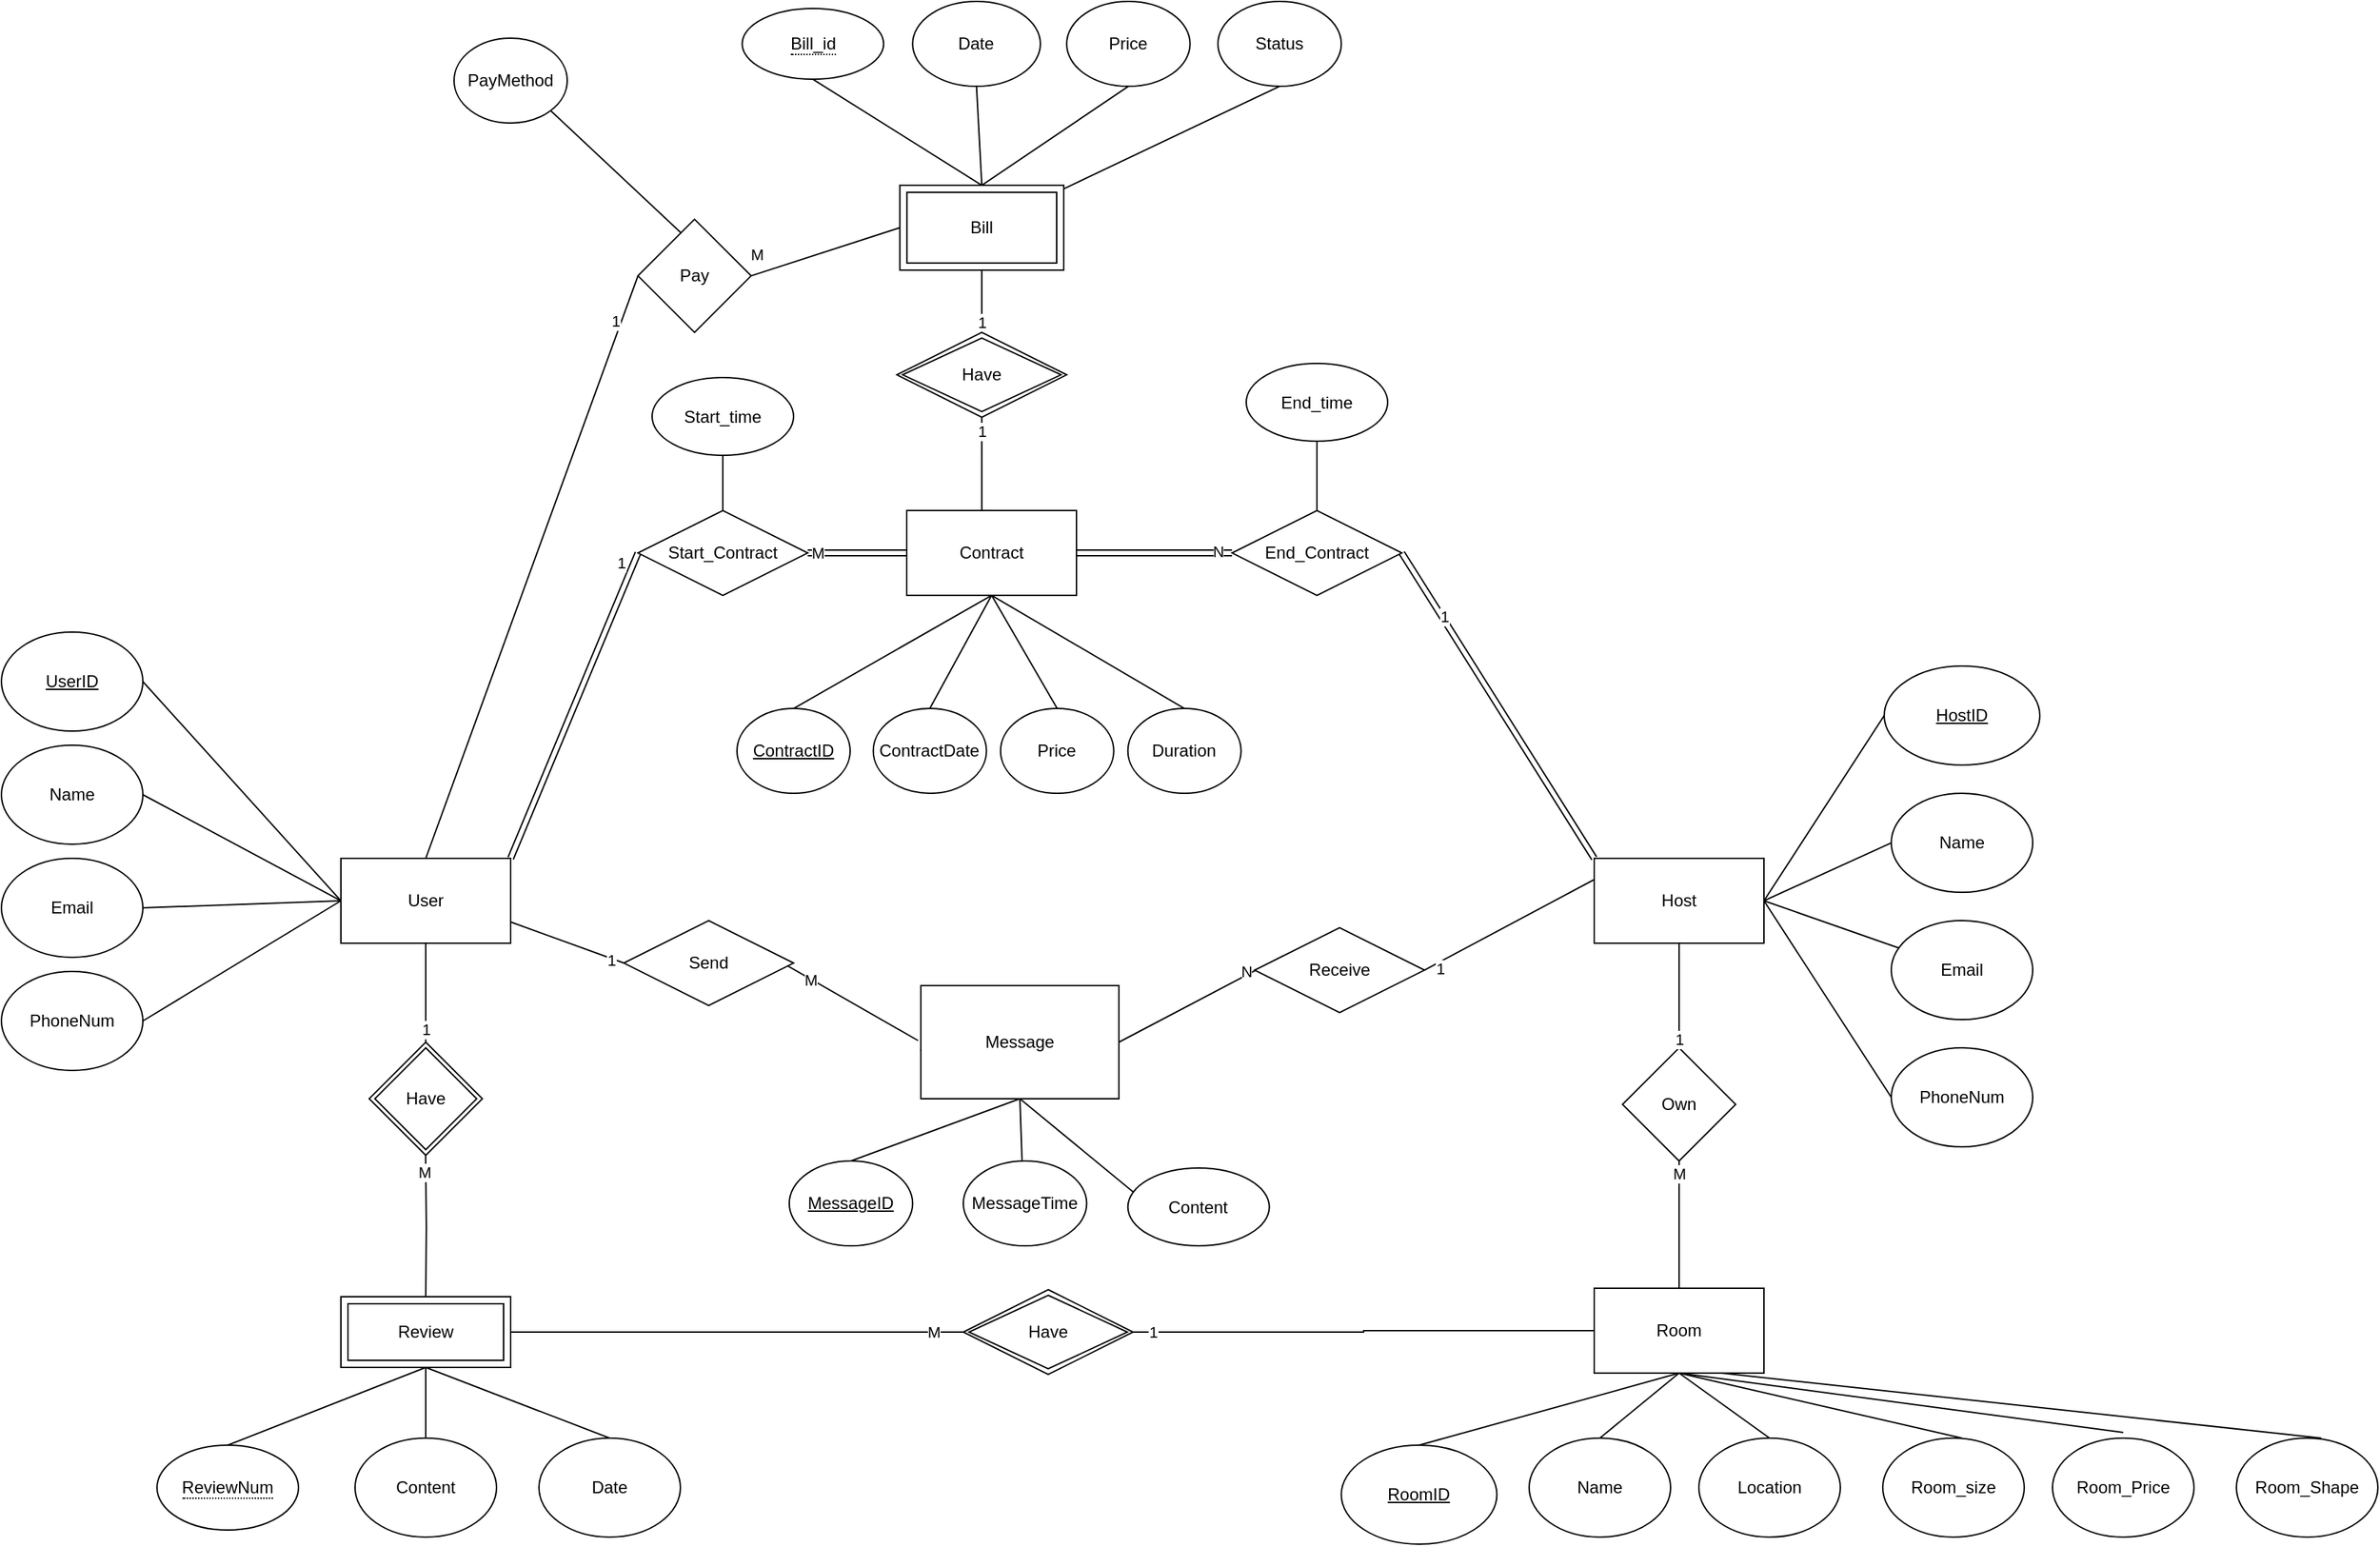 <mxfile version="22.1.3" type="device" pages="3">
  <diagram id="R2lEEEUBdFMjLlhIrx00" name="ERD">
    <mxGraphModel dx="2324" dy="2726" grid="1" gridSize="10" guides="1" tooltips="1" connect="1" arrows="1" fold="1" page="1" pageScale="1" pageWidth="850" pageHeight="1100" math="0" shadow="0" extFonts="Permanent Marker^https://fonts.googleapis.com/css?family=Permanent+Marker">
      <root>
        <mxCell id="0" />
        <mxCell id="1" parent="0" />
        <mxCell id="DQjmhrBzkQE1UOZxMj6V-14" style="rounded=0;orthogonalLoop=1;jettySize=auto;html=1;exitX=1;exitY=0;exitDx=0;exitDy=0;endArrow=none;endFill=0;shape=link;" parent="1" source="DQjmhrBzkQE1UOZxMj6V-1" edge="1">
          <mxGeometry relative="1" as="geometry">
            <mxPoint x="320" y="104.03" as="sourcePoint" />
            <mxPoint x="410" y="104.03" as="targetPoint" />
          </mxGeometry>
        </mxCell>
        <mxCell id="DQjmhrBzkQE1UOZxMj6V-136" value="1" style="edgeLabel;html=1;align=center;verticalAlign=middle;resizable=0;points=[];" parent="DQjmhrBzkQE1UOZxMj6V-14" vertex="1" connectable="0">
          <mxGeometry x="0.959" y="3" relative="1" as="geometry">
            <mxPoint x="-8" y="3" as="offset" />
          </mxGeometry>
        </mxCell>
        <mxCell id="DQjmhrBzkQE1UOZxMj6V-33" style="edgeStyle=orthogonalEdgeStyle;rounded=0;orthogonalLoop=1;jettySize=auto;html=1;exitX=0.5;exitY=1;exitDx=0;exitDy=0;entryX=0.5;entryY=0;entryDx=0;entryDy=0;endArrow=none;endFill=0;" parent="1" source="DQjmhrBzkQE1UOZxMj6V-1" target="DQjmhrBzkQE1UOZxMj6V-29" edge="1">
          <mxGeometry relative="1" as="geometry" />
        </mxCell>
        <mxCell id="DQjmhrBzkQE1UOZxMj6V-130" value="1" style="edgeLabel;html=1;align=center;verticalAlign=middle;resizable=0;points=[];" parent="DQjmhrBzkQE1UOZxMj6V-33" vertex="1" connectable="0">
          <mxGeometry x="-0.733" y="1" relative="1" as="geometry">
            <mxPoint x="-1" y="51" as="offset" />
          </mxGeometry>
        </mxCell>
        <mxCell id="CqmXJxtcEUYS_WGy7513-7" style="rounded=0;orthogonalLoop=1;jettySize=auto;html=1;exitX=0.5;exitY=0;exitDx=0;exitDy=0;entryX=0;entryY=0.5;entryDx=0;entryDy=0;endArrow=none;endFill=0;" parent="1" source="GivqzS0_9tKVpD-ZFI9d-3" target="CqmXJxtcEUYS_WGy7513-6" edge="1">
          <mxGeometry relative="1" as="geometry" />
        </mxCell>
        <mxCell id="3d5jeR7D8sWp6bMufLd6-1" value="1" style="edgeLabel;html=1;align=center;verticalAlign=middle;resizable=0;points=[];fontSize=11;fontFamily=Helvetica;fontColor=default;" parent="CqmXJxtcEUYS_WGy7513-7" vertex="1" connectable="0">
          <mxGeometry x="0.898" y="-5" relative="1" as="geometry">
            <mxPoint x="11" y="2" as="offset" />
          </mxGeometry>
        </mxCell>
        <mxCell id="GivqzS0_9tKVpD-ZFI9d-14" value="M" style="edgeLabel;html=1;align=center;verticalAlign=middle;resizable=0;points=[];fontSize=11;fontFamily=Helvetica;fontColor=default;" parent="CqmXJxtcEUYS_WGy7513-7" vertex="1" connectable="0">
          <mxGeometry x="-0.042" y="-1" relative="1" as="geometry">
            <mxPoint as="offset" />
          </mxGeometry>
        </mxCell>
        <mxCell id="DQjmhrBzkQE1UOZxMj6V-1" value="User" style="rounded=0;whiteSpace=wrap;html=1;" parent="1" vertex="1">
          <mxGeometry x="200" y="320" width="120" height="60" as="geometry" />
        </mxCell>
        <mxCell id="DQjmhrBzkQE1UOZxMj6V-7" style="rounded=0;orthogonalLoop=1;jettySize=auto;html=1;exitX=1;exitY=0.5;exitDx=0;exitDy=0;entryX=0;entryY=0.5;entryDx=0;entryDy=0;endArrow=none;endFill=0;" parent="1" source="DQjmhrBzkQE1UOZxMj6V-2" target="DQjmhrBzkQE1UOZxMj6V-1" edge="1">
          <mxGeometry relative="1" as="geometry" />
        </mxCell>
        <mxCell id="DQjmhrBzkQE1UOZxMj6V-2" value="&lt;u&gt;UserID&lt;/u&gt;" style="ellipse;whiteSpace=wrap;html=1;" parent="1" vertex="1">
          <mxGeometry x="-40" y="160" width="100" height="70" as="geometry" />
        </mxCell>
        <mxCell id="DQjmhrBzkQE1UOZxMj6V-8" style="rounded=0;orthogonalLoop=1;jettySize=auto;html=1;exitX=1;exitY=0.5;exitDx=0;exitDy=0;entryX=0;entryY=0.5;entryDx=0;entryDy=0;endArrow=none;endFill=0;" parent="1" source="DQjmhrBzkQE1UOZxMj6V-3" target="DQjmhrBzkQE1UOZxMj6V-1" edge="1">
          <mxGeometry relative="1" as="geometry" />
        </mxCell>
        <mxCell id="DQjmhrBzkQE1UOZxMj6V-3" value="Name" style="ellipse;whiteSpace=wrap;html=1;" parent="1" vertex="1">
          <mxGeometry x="-40" y="240" width="100" height="70" as="geometry" />
        </mxCell>
        <mxCell id="DQjmhrBzkQE1UOZxMj6V-9" style="rounded=0;orthogonalLoop=1;jettySize=auto;html=1;exitX=1;exitY=0.5;exitDx=0;exitDy=0;endArrow=none;endFill=0;" parent="1" source="DQjmhrBzkQE1UOZxMj6V-4" edge="1">
          <mxGeometry relative="1" as="geometry">
            <mxPoint x="200" y="350.0" as="targetPoint" />
          </mxGeometry>
        </mxCell>
        <mxCell id="DQjmhrBzkQE1UOZxMj6V-4" value="Email" style="ellipse;whiteSpace=wrap;html=1;" parent="1" vertex="1">
          <mxGeometry x="-40" y="320" width="100" height="70" as="geometry" />
        </mxCell>
        <mxCell id="DQjmhrBzkQE1UOZxMj6V-10" style="rounded=0;orthogonalLoop=1;jettySize=auto;html=1;exitX=1;exitY=0.5;exitDx=0;exitDy=0;entryX=0;entryY=0.5;entryDx=0;entryDy=0;endArrow=none;endFill=0;" parent="1" source="DQjmhrBzkQE1UOZxMj6V-5" target="DQjmhrBzkQE1UOZxMj6V-1" edge="1">
          <mxGeometry relative="1" as="geometry" />
        </mxCell>
        <mxCell id="DQjmhrBzkQE1UOZxMj6V-5" value="PhoneNum" style="ellipse;whiteSpace=wrap;html=1;" parent="1" vertex="1">
          <mxGeometry x="-40" y="400" width="100" height="70" as="geometry" />
        </mxCell>
        <mxCell id="DQjmhrBzkQE1UOZxMj6V-34" style="edgeStyle=orthogonalEdgeStyle;rounded=0;orthogonalLoop=1;jettySize=auto;html=1;exitX=0.5;exitY=1;exitDx=0;exitDy=0;entryX=0.5;entryY=0;entryDx=0;entryDy=0;endArrow=none;endFill=0;" parent="1" target="CqmXJxtcEUYS_WGy7513-17" edge="1">
          <mxGeometry relative="1" as="geometry">
            <mxPoint x="259.89" y="530" as="sourcePoint" />
            <mxPoint x="259.89" y="620" as="targetPoint" />
          </mxGeometry>
        </mxCell>
        <mxCell id="DQjmhrBzkQE1UOZxMj6V-131" value="M" style="edgeLabel;html=1;align=center;verticalAlign=middle;resizable=0;points=[];" parent="DQjmhrBzkQE1UOZxMj6V-34" vertex="1" connectable="0">
          <mxGeometry x="-0.76" y="-1" relative="1" as="geometry">
            <mxPoint as="offset" />
          </mxGeometry>
        </mxCell>
        <mxCell id="DQjmhrBzkQE1UOZxMj6V-29" value="Have" style="shape=rhombus;double=1;perimeter=rhombusPerimeter;whiteSpace=wrap;html=1;align=center;" parent="1" vertex="1">
          <mxGeometry x="220" y="450" width="80" height="80" as="geometry" />
        </mxCell>
        <mxCell id="DQjmhrBzkQE1UOZxMj6V-62" style="edgeStyle=orthogonalEdgeStyle;rounded=0;orthogonalLoop=1;jettySize=auto;html=1;exitX=0.5;exitY=1;exitDx=0;exitDy=0;entryX=0.5;entryY=0;entryDx=0;entryDy=0;endArrow=none;endFill=0;" parent="1" source="DQjmhrBzkQE1UOZxMj6V-38" target="DQjmhrBzkQE1UOZxMj6V-39" edge="1">
          <mxGeometry relative="1" as="geometry" />
        </mxCell>
        <mxCell id="DQjmhrBzkQE1UOZxMj6V-135" value="M" style="edgeLabel;html=1;align=center;verticalAlign=middle;resizable=0;points=[];" parent="DQjmhrBzkQE1UOZxMj6V-62" vertex="1" connectable="0">
          <mxGeometry x="-0.8" relative="1" as="geometry">
            <mxPoint as="offset" />
          </mxGeometry>
        </mxCell>
        <mxCell id="DQjmhrBzkQE1UOZxMj6V-38" value="Own" style="rhombus;whiteSpace=wrap;html=1;" parent="1" vertex="1">
          <mxGeometry x="1106.01" y="454.03" width="80" height="80" as="geometry" />
        </mxCell>
        <mxCell id="DQjmhrBzkQE1UOZxMj6V-39" value="Room" style="rounded=0;whiteSpace=wrap;html=1;" parent="1" vertex="1">
          <mxGeometry x="1086.01" y="624.03" width="120" height="60" as="geometry" />
        </mxCell>
        <mxCell id="DQjmhrBzkQE1UOZxMj6V-40" value="Pay" style="rhombus;whiteSpace=wrap;html=1;" parent="1" vertex="1">
          <mxGeometry x="410" y="-131.94" width="80" height="80" as="geometry" />
        </mxCell>
        <mxCell id="DQjmhrBzkQE1UOZxMj6V-41" style="rounded=0;orthogonalLoop=1;jettySize=auto;html=1;exitX=0.5;exitY=0;exitDx=0;exitDy=0;entryX=0;entryY=0.5;entryDx=0;entryDy=0;endArrow=none;endFill=0;" parent="1" source="DQjmhrBzkQE1UOZxMj6V-1" target="DQjmhrBzkQE1UOZxMj6V-40" edge="1">
          <mxGeometry relative="1" as="geometry">
            <mxPoint x="290" y="74.03" as="sourcePoint" />
            <mxPoint x="440" y="-15.97" as="targetPoint" />
          </mxGeometry>
        </mxCell>
        <mxCell id="DQjmhrBzkQE1UOZxMj6V-138" value="1" style="edgeLabel;html=1;align=center;verticalAlign=middle;resizable=0;points=[];" parent="DQjmhrBzkQE1UOZxMj6V-41" vertex="1" connectable="0">
          <mxGeometry x="0.838" y="4" relative="1" as="geometry">
            <mxPoint as="offset" />
          </mxGeometry>
        </mxCell>
        <mxCell id="DQjmhrBzkQE1UOZxMj6V-66" style="rounded=0;orthogonalLoop=1;jettySize=auto;html=1;exitX=0.5;exitY=0;exitDx=0;exitDy=0;entryX=0.5;entryY=1;entryDx=0;entryDy=0;endArrow=none;endFill=0;" parent="1" source="CqmXJxtcEUYS_WGy7513-33" target="CqmXJxtcEUYS_WGy7513-38" edge="1">
          <mxGeometry relative="1" as="geometry">
            <mxPoint x="656.34" y="-145.97" as="sourcePoint" />
            <mxPoint x="534" y="-225.97" as="targetPoint" />
          </mxGeometry>
        </mxCell>
        <mxCell id="DQjmhrBzkQE1UOZxMj6V-71" style="rounded=0;orthogonalLoop=1;jettySize=auto;html=1;exitX=0.5;exitY=0;exitDx=0;exitDy=0;entryX=0.5;entryY=1;entryDx=0;entryDy=0;endArrow=none;endFill=0;" parent="1" source="CqmXJxtcEUYS_WGy7513-33" target="DQjmhrBzkQE1UOZxMj6V-67" edge="1">
          <mxGeometry relative="1" as="geometry">
            <mxPoint x="656.34" y="-145.97" as="sourcePoint" />
          </mxGeometry>
        </mxCell>
        <mxCell id="DQjmhrBzkQE1UOZxMj6V-72" style="rounded=0;orthogonalLoop=1;jettySize=auto;html=1;exitX=0.5;exitY=0;exitDx=0;exitDy=0;entryX=0.5;entryY=1;entryDx=0;entryDy=0;endArrow=none;endFill=0;" parent="1" source="CqmXJxtcEUYS_WGy7513-33" target="DQjmhrBzkQE1UOZxMj6V-68" edge="1">
          <mxGeometry relative="1" as="geometry">
            <mxPoint x="656.34" y="-145.97" as="sourcePoint" />
          </mxGeometry>
        </mxCell>
        <mxCell id="DQjmhrBzkQE1UOZxMj6V-43" style="rounded=0;orthogonalLoop=1;jettySize=auto;html=1;exitX=1;exitY=0.5;exitDx=0;exitDy=0;entryX=0;entryY=0.5;entryDx=0;entryDy=0;endArrow=none;endFill=0;" parent="1" source="DQjmhrBzkQE1UOZxMj6V-40" target="CqmXJxtcEUYS_WGy7513-33" edge="1">
          <mxGeometry relative="1" as="geometry">
            <mxPoint x="97.66" y="14.03" as="sourcePoint" />
            <mxPoint x="596.34" y="-100.97" as="targetPoint" />
          </mxGeometry>
        </mxCell>
        <mxCell id="DQjmhrBzkQE1UOZxMj6V-139" value="M" style="edgeLabel;html=1;align=center;verticalAlign=middle;resizable=0;points=[];" parent="DQjmhrBzkQE1UOZxMj6V-43" vertex="1" connectable="0">
          <mxGeometry x="-0.714" relative="1" as="geometry">
            <mxPoint x="-11" y="-10" as="offset" />
          </mxGeometry>
        </mxCell>
        <mxCell id="DQjmhrBzkQE1UOZxMj6V-53" style="rounded=0;orthogonalLoop=1;jettySize=auto;html=1;exitX=0.5;exitY=0;exitDx=0;exitDy=0;entryX=0.5;entryY=1;entryDx=0;entryDy=0;endArrow=none;endFill=0;" parent="1" source="CqmXJxtcEUYS_WGy7513-39" edge="1">
          <mxGeometry relative="1" as="geometry">
            <mxPoint x="130" y="730.0" as="sourcePoint" />
            <mxPoint x="260" y="680.0" as="targetPoint" />
          </mxGeometry>
        </mxCell>
        <mxCell id="DQjmhrBzkQE1UOZxMj6V-54" style="rounded=0;orthogonalLoop=1;jettySize=auto;html=1;exitX=0.5;exitY=0;exitDx=0;exitDy=0;entryX=0.5;entryY=1;entryDx=0;entryDy=0;endArrow=none;endFill=0;" parent="1" source="DQjmhrBzkQE1UOZxMj6V-47" edge="1">
          <mxGeometry relative="1" as="geometry">
            <mxPoint x="260" y="680.0" as="targetPoint" />
          </mxGeometry>
        </mxCell>
        <mxCell id="DQjmhrBzkQE1UOZxMj6V-47" value="Content" style="ellipse;whiteSpace=wrap;html=1;" parent="1" vertex="1">
          <mxGeometry x="210" y="730" width="100" height="70" as="geometry" />
        </mxCell>
        <mxCell id="DQjmhrBzkQE1UOZxMj6V-55" style="rounded=0;orthogonalLoop=1;jettySize=auto;html=1;exitX=0.5;exitY=0;exitDx=0;exitDy=0;entryX=0.5;entryY=1;entryDx=0;entryDy=0;endArrow=none;endFill=0;" parent="1" source="DQjmhrBzkQE1UOZxMj6V-48" edge="1">
          <mxGeometry relative="1" as="geometry">
            <mxPoint x="260" y="680.0" as="targetPoint" />
          </mxGeometry>
        </mxCell>
        <mxCell id="DQjmhrBzkQE1UOZxMj6V-48" value="Date" style="ellipse;whiteSpace=wrap;html=1;" parent="1" vertex="1">
          <mxGeometry x="340" y="730" width="100" height="70" as="geometry" />
        </mxCell>
        <mxCell id="DQjmhrBzkQE1UOZxMj6V-61" style="edgeStyle=orthogonalEdgeStyle;rounded=0;orthogonalLoop=1;jettySize=auto;html=1;exitX=0.5;exitY=1;exitDx=0;exitDy=0;endArrow=none;endFill=0;entryX=0.5;entryY=0;entryDx=0;entryDy=0;" parent="1" source="DQjmhrBzkQE1UOZxMj6V-50" target="DQjmhrBzkQE1UOZxMj6V-38" edge="1">
          <mxGeometry relative="1" as="geometry">
            <mxPoint x="1146.01" y="494.03" as="targetPoint" />
          </mxGeometry>
        </mxCell>
        <mxCell id="DQjmhrBzkQE1UOZxMj6V-134" value="1" style="edgeLabel;html=1;align=center;verticalAlign=middle;resizable=0;points=[];" parent="DQjmhrBzkQE1UOZxMj6V-61" vertex="1" connectable="0">
          <mxGeometry x="0.819" relative="1" as="geometry">
            <mxPoint as="offset" />
          </mxGeometry>
        </mxCell>
        <mxCell id="DQjmhrBzkQE1UOZxMj6V-78" style="rounded=0;orthogonalLoop=1;jettySize=auto;html=1;exitX=1;exitY=0.5;exitDx=0;exitDy=0;entryX=0;entryY=0.5;entryDx=0;entryDy=0;endArrow=none;endFill=0;" parent="1" source="DQjmhrBzkQE1UOZxMj6V-50" target="DQjmhrBzkQE1UOZxMj6V-74" edge="1">
          <mxGeometry relative="1" as="geometry" />
        </mxCell>
        <mxCell id="DQjmhrBzkQE1UOZxMj6V-79" style="rounded=0;orthogonalLoop=1;jettySize=auto;html=1;exitX=1;exitY=0.5;exitDx=0;exitDy=0;entryX=0;entryY=0.5;entryDx=0;entryDy=0;endArrow=none;endFill=0;" parent="1" source="DQjmhrBzkQE1UOZxMj6V-50" target="DQjmhrBzkQE1UOZxMj6V-75" edge="1">
          <mxGeometry relative="1" as="geometry" />
        </mxCell>
        <mxCell id="DQjmhrBzkQE1UOZxMj6V-80" style="rounded=0;orthogonalLoop=1;jettySize=auto;html=1;exitX=1;exitY=0.5;exitDx=0;exitDy=0;endArrow=none;endFill=0;" parent="1" source="DQjmhrBzkQE1UOZxMj6V-50" target="DQjmhrBzkQE1UOZxMj6V-76" edge="1">
          <mxGeometry relative="1" as="geometry" />
        </mxCell>
        <mxCell id="DQjmhrBzkQE1UOZxMj6V-83" style="rounded=0;orthogonalLoop=1;jettySize=auto;html=1;exitX=1;exitY=0.5;exitDx=0;exitDy=0;entryX=0;entryY=0.5;entryDx=0;entryDy=0;endArrow=none;endFill=0;" parent="1" source="DQjmhrBzkQE1UOZxMj6V-50" target="DQjmhrBzkQE1UOZxMj6V-82" edge="1">
          <mxGeometry relative="1" as="geometry" />
        </mxCell>
        <mxCell id="DQjmhrBzkQE1UOZxMj6V-50" value="Host" style="rounded=0;whiteSpace=wrap;html=1;" parent="1" vertex="1">
          <mxGeometry x="1086.01" y="320" width="120" height="60" as="geometry" />
        </mxCell>
        <mxCell id="DQjmhrBzkQE1UOZxMj6V-67" value="Date" style="ellipse;whiteSpace=wrap;html=1;" parent="1" vertex="1">
          <mxGeometry x="604.16" y="-285.97" width="90.33" height="60" as="geometry" />
        </mxCell>
        <mxCell id="DQjmhrBzkQE1UOZxMj6V-68" value="Price" style="ellipse;whiteSpace=wrap;html=1;" parent="1" vertex="1">
          <mxGeometry x="713.08" y="-285.97" width="87.21" height="60" as="geometry" />
        </mxCell>
        <mxCell id="DQjmhrBzkQE1UOZxMj6V-74" value="&lt;u&gt;HostID&lt;/u&gt;" style="ellipse;whiteSpace=wrap;html=1;" parent="1" vertex="1">
          <mxGeometry x="1291.01" y="184.03" width="110" height="70" as="geometry" />
        </mxCell>
        <mxCell id="DQjmhrBzkQE1UOZxMj6V-75" value="Name" style="ellipse;whiteSpace=wrap;html=1;" parent="1" vertex="1">
          <mxGeometry x="1296.01" y="274.03" width="100" height="70" as="geometry" />
        </mxCell>
        <mxCell id="DQjmhrBzkQE1UOZxMj6V-76" value="Email" style="ellipse;whiteSpace=wrap;html=1;" parent="1" vertex="1">
          <mxGeometry x="1296.01" y="364.03" width="100" height="70" as="geometry" />
        </mxCell>
        <mxCell id="DQjmhrBzkQE1UOZxMj6V-82" value="PhoneNum" style="ellipse;whiteSpace=wrap;html=1;" parent="1" vertex="1">
          <mxGeometry x="1296.01" y="454.03" width="100" height="70" as="geometry" />
        </mxCell>
        <mxCell id="DQjmhrBzkQE1UOZxMj6V-91" style="rounded=0;orthogonalLoop=1;jettySize=auto;html=1;exitX=0.5;exitY=0;exitDx=0;exitDy=0;entryX=0.5;entryY=1;entryDx=0;entryDy=0;endArrow=none;endFill=0;" parent="1" source="DQjmhrBzkQE1UOZxMj6V-90" target="DQjmhrBzkQE1UOZxMj6V-39" edge="1">
          <mxGeometry relative="1" as="geometry" />
        </mxCell>
        <mxCell id="DQjmhrBzkQE1UOZxMj6V-90" value="&lt;u&gt;RoomID&lt;/u&gt;" style="ellipse;whiteSpace=wrap;html=1;" parent="1" vertex="1">
          <mxGeometry x="907.21" y="735" width="110" height="70" as="geometry" />
        </mxCell>
        <mxCell id="DQjmhrBzkQE1UOZxMj6V-103" style="rounded=0;orthogonalLoop=1;jettySize=auto;html=1;exitX=0.5;exitY=0;exitDx=0;exitDy=0;entryX=0.5;entryY=1;entryDx=0;entryDy=0;endArrow=none;endFill=0;" parent="1" source="DQjmhrBzkQE1UOZxMj6V-97" target="CqmXJxtcEUYS_WGy7513-14" edge="1">
          <mxGeometry relative="1" as="geometry">
            <mxPoint x="650" y="144.03" as="targetPoint" />
          </mxGeometry>
        </mxCell>
        <mxCell id="DQjmhrBzkQE1UOZxMj6V-97" value="ContractDate" style="ellipse;whiteSpace=wrap;html=1;" parent="1" vertex="1">
          <mxGeometry x="576.34" y="214.03" width="80" height="60" as="geometry" />
        </mxCell>
        <mxCell id="DQjmhrBzkQE1UOZxMj6V-104" style="rounded=0;orthogonalLoop=1;jettySize=auto;html=1;exitX=0.5;exitY=0;exitDx=0;exitDy=0;entryX=0.5;entryY=1;entryDx=0;entryDy=0;endArrow=none;endFill=0;" parent="1" source="DQjmhrBzkQE1UOZxMj6V-98" target="CqmXJxtcEUYS_WGy7513-14" edge="1">
          <mxGeometry relative="1" as="geometry">
            <mxPoint x="650" y="144.03" as="targetPoint" />
          </mxGeometry>
        </mxCell>
        <mxCell id="DQjmhrBzkQE1UOZxMj6V-98" value="Price" style="ellipse;whiteSpace=wrap;html=1;" parent="1" vertex="1">
          <mxGeometry x="666.34" y="214.03" width="80" height="60" as="geometry" />
        </mxCell>
        <mxCell id="DQjmhrBzkQE1UOZxMj6V-105" style="rounded=0;orthogonalLoop=1;jettySize=auto;html=1;exitX=0.5;exitY=0;exitDx=0;exitDy=0;entryX=0.5;entryY=1;entryDx=0;entryDy=0;endArrow=none;endFill=0;" parent="1" source="DQjmhrBzkQE1UOZxMj6V-99" target="CqmXJxtcEUYS_WGy7513-14" edge="1">
          <mxGeometry relative="1" as="geometry">
            <mxPoint x="650" y="144.03" as="targetPoint" />
          </mxGeometry>
        </mxCell>
        <mxCell id="DQjmhrBzkQE1UOZxMj6V-99" value="Duration" style="ellipse;whiteSpace=wrap;html=1;" parent="1" vertex="1">
          <mxGeometry x="756.34" y="214.03" width="80" height="60" as="geometry" />
        </mxCell>
        <mxCell id="DQjmhrBzkQE1UOZxMj6V-110" style="rounded=0;orthogonalLoop=1;jettySize=auto;html=1;exitX=0.5;exitY=0;exitDx=0;exitDy=0;entryX=0.5;entryY=1;entryDx=0;entryDy=0;endArrow=none;endFill=0;" parent="1" source="DQjmhrBzkQE1UOZxMj6V-108" target="DQjmhrBzkQE1UOZxMj6V-39" edge="1">
          <mxGeometry relative="1" as="geometry" />
        </mxCell>
        <mxCell id="DQjmhrBzkQE1UOZxMj6V-108" value="Name" style="ellipse;whiteSpace=wrap;html=1;" parent="1" vertex="1">
          <mxGeometry x="1040" y="730" width="100" height="70" as="geometry" />
        </mxCell>
        <mxCell id="DQjmhrBzkQE1UOZxMj6V-111" style="rounded=0;orthogonalLoop=1;jettySize=auto;html=1;exitX=0.5;exitY=0;exitDx=0;exitDy=0;entryX=0.5;entryY=1;entryDx=0;entryDy=0;endArrow=none;endFill=0;" parent="1" source="DQjmhrBzkQE1UOZxMj6V-109" target="DQjmhrBzkQE1UOZxMj6V-39" edge="1">
          <mxGeometry relative="1" as="geometry" />
        </mxCell>
        <mxCell id="DQjmhrBzkQE1UOZxMj6V-109" value="Location" style="ellipse;whiteSpace=wrap;html=1;" parent="1" vertex="1">
          <mxGeometry x="1160" y="730" width="100" height="70" as="geometry" />
        </mxCell>
        <mxCell id="CqmXJxtcEUYS_WGy7513-8" style="rounded=0;orthogonalLoop=1;jettySize=auto;html=1;exitX=1;exitY=0.5;exitDx=0;exitDy=0;entryX=0;entryY=0.25;entryDx=0;entryDy=0;endArrow=none;endFill=0;" parent="1" source="GivqzS0_9tKVpD-ZFI9d-6" target="DQjmhrBzkQE1UOZxMj6V-50" edge="1">
          <mxGeometry relative="1" as="geometry" />
        </mxCell>
        <mxCell id="GivqzS0_9tKVpD-ZFI9d-16" value="1" style="edgeLabel;html=1;align=center;verticalAlign=middle;resizable=0;points=[];fontSize=11;fontFamily=Helvetica;fontColor=default;" parent="CqmXJxtcEUYS_WGy7513-8" vertex="1" connectable="0">
          <mxGeometry x="-0.845" y="-4" relative="1" as="geometry">
            <mxPoint as="offset" />
          </mxGeometry>
        </mxCell>
        <mxCell id="CqmXJxtcEUYS_WGy7513-10" style="rounded=0;orthogonalLoop=1;jettySize=auto;html=1;exitX=0.5;exitY=1;exitDx=0;exitDy=0;entryX=0.5;entryY=1;entryDx=0;entryDy=0;endArrow=none;endFill=0;" parent="1" source="CqmXJxtcEUYS_WGy7513-6" target="CqmXJxtcEUYS_WGy7513-9" edge="1">
          <mxGeometry relative="1" as="geometry" />
        </mxCell>
        <mxCell id="CqmXJxtcEUYS_WGy7513-13" style="rounded=0;orthogonalLoop=1;jettySize=auto;html=1;exitX=0.5;exitY=1;exitDx=0;exitDy=0;entryX=0.5;entryY=1;entryDx=0;entryDy=0;endArrow=none;endFill=0;" parent="1" source="CqmXJxtcEUYS_WGy7513-6" target="CqmXJxtcEUYS_WGy7513-11" edge="1">
          <mxGeometry relative="1" as="geometry" />
        </mxCell>
        <mxCell id="CqmXJxtcEUYS_WGy7513-6" value="Message" style="rounded=0;whiteSpace=wrap;html=1;" parent="1" vertex="1">
          <mxGeometry x="610" y="410" width="140" height="80" as="geometry" />
        </mxCell>
        <mxCell id="CqmXJxtcEUYS_WGy7513-9" value="MessageTime" style="ellipse;whiteSpace=wrap;html=1;" parent="1" vertex="1">
          <mxGeometry x="640.0" y="534.03" width="87.21" height="60" as="geometry" />
        </mxCell>
        <mxCell id="CqmXJxtcEUYS_WGy7513-11" value="Content" style="ellipse;whiteSpace=wrap;html=1;" parent="1" vertex="1">
          <mxGeometry x="756.34" y="539.03" width="100" height="55" as="geometry" />
        </mxCell>
        <mxCell id="CqmXJxtcEUYS_WGy7513-28" style="edgeStyle=orthogonalEdgeStyle;rounded=0;orthogonalLoop=1;jettySize=auto;html=1;exitX=1;exitY=0.5;exitDx=0;exitDy=0;entryX=0;entryY=0.5;entryDx=0;entryDy=0;shape=link;" parent="1" source="CqmXJxtcEUYS_WGy7513-14" target="CqmXJxtcEUYS_WGy7513-24" edge="1">
          <mxGeometry relative="1" as="geometry" />
        </mxCell>
        <mxCell id="CqmXJxtcEUYS_WGy7513-32" value="N" style="edgeLabel;html=1;align=center;verticalAlign=middle;resizable=0;points=[];" parent="CqmXJxtcEUYS_WGy7513-28" vertex="1" connectable="0">
          <mxGeometry x="0.807" y="1" relative="1" as="geometry">
            <mxPoint as="offset" />
          </mxGeometry>
        </mxCell>
        <mxCell id="CqmXJxtcEUYS_WGy7513-36" style="edgeStyle=orthogonalEdgeStyle;rounded=0;orthogonalLoop=1;jettySize=auto;html=1;exitX=0.5;exitY=0;exitDx=0;exitDy=0;entryX=0.5;entryY=1;entryDx=0;entryDy=0;endArrow=none;endFill=0;" parent="1" source="CqmXJxtcEUYS_WGy7513-14" target="CqmXJxtcEUYS_WGy7513-35" edge="1">
          <mxGeometry relative="1" as="geometry">
            <Array as="points">
              <mxPoint x="653" y="74.03" />
            </Array>
          </mxGeometry>
        </mxCell>
        <mxCell id="CqmXJxtcEUYS_WGy7513-40" value="1" style="edgeLabel;html=1;align=center;verticalAlign=middle;resizable=0;points=[];" parent="CqmXJxtcEUYS_WGy7513-36" vertex="1" connectable="0">
          <mxGeometry x="0.75" relative="1" as="geometry">
            <mxPoint as="offset" />
          </mxGeometry>
        </mxCell>
        <mxCell id="CqmXJxtcEUYS_WGy7513-14" value="Contract" style="rounded=0;whiteSpace=wrap;html=1;" parent="1" vertex="1">
          <mxGeometry x="600" y="74.03" width="120" height="60" as="geometry" />
        </mxCell>
        <mxCell id="CqmXJxtcEUYS_WGy7513-16" style="rounded=0;orthogonalLoop=1;jettySize=auto;html=1;exitX=0.5;exitY=0;exitDx=0;exitDy=0;entryX=0.5;entryY=1;entryDx=0;entryDy=0;endArrow=none;endFill=0;" parent="1" target="CqmXJxtcEUYS_WGy7513-14" edge="1">
          <mxGeometry relative="1" as="geometry">
            <mxPoint x="520" y="214.03" as="sourcePoint" />
          </mxGeometry>
        </mxCell>
        <mxCell id="CqmXJxtcEUYS_WGy7513-20" style="edgeStyle=orthogonalEdgeStyle;rounded=0;orthogonalLoop=1;jettySize=auto;html=1;exitX=1;exitY=0.5;exitDx=0;exitDy=0;endArrow=none;endFill=0;entryX=0;entryY=0.5;entryDx=0;entryDy=0;" parent="1" source="CqmXJxtcEUYS_WGy7513-17" target="CqmXJxtcEUYS_WGy7513-19" edge="1">
          <mxGeometry relative="1" as="geometry">
            <mxPoint x="546" y="655" as="targetPoint" />
          </mxGeometry>
        </mxCell>
        <mxCell id="CqmXJxtcEUYS_WGy7513-21" value="M" style="edgeLabel;html=1;align=center;verticalAlign=middle;resizable=0;points=[];" parent="CqmXJxtcEUYS_WGy7513-20" vertex="1" connectable="0">
          <mxGeometry x="0.901" y="-2" relative="1" as="geometry">
            <mxPoint x="-5" y="-2" as="offset" />
          </mxGeometry>
        </mxCell>
        <mxCell id="CqmXJxtcEUYS_WGy7513-17" value="Review" style="shape=ext;margin=3;double=1;whiteSpace=wrap;html=1;align=center;" parent="1" vertex="1">
          <mxGeometry x="200" y="630" width="120" height="50" as="geometry" />
        </mxCell>
        <mxCell id="CqmXJxtcEUYS_WGy7513-42" style="edgeStyle=orthogonalEdgeStyle;rounded=0;orthogonalLoop=1;jettySize=auto;html=1;exitX=1;exitY=0.5;exitDx=0;exitDy=0;entryX=0;entryY=0.5;entryDx=0;entryDy=0;endArrow=none;endFill=0;" parent="1" source="CqmXJxtcEUYS_WGy7513-19" target="DQjmhrBzkQE1UOZxMj6V-39" edge="1">
          <mxGeometry relative="1" as="geometry" />
        </mxCell>
        <mxCell id="CqmXJxtcEUYS_WGy7513-43" value="1" style="edgeLabel;html=1;align=center;verticalAlign=middle;resizable=0;points=[];" parent="CqmXJxtcEUYS_WGy7513-42" vertex="1" connectable="0">
          <mxGeometry x="-0.91" relative="1" as="geometry">
            <mxPoint x="-1" as="offset" />
          </mxGeometry>
        </mxCell>
        <mxCell id="CqmXJxtcEUYS_WGy7513-19" value="Have" style="shape=rhombus;double=1;perimeter=rhombusPerimeter;whiteSpace=wrap;html=1;align=center;" parent="1" vertex="1">
          <mxGeometry x="640" y="625" width="120" height="60" as="geometry" />
        </mxCell>
        <mxCell id="CqmXJxtcEUYS_WGy7513-27" style="edgeStyle=orthogonalEdgeStyle;rounded=0;orthogonalLoop=1;jettySize=auto;html=1;exitX=1;exitY=0.5;exitDx=0;exitDy=0;entryX=0;entryY=0.5;entryDx=0;entryDy=0;shape=link;" parent="1" source="CqmXJxtcEUYS_WGy7513-22" target="CqmXJxtcEUYS_WGy7513-14" edge="1">
          <mxGeometry relative="1" as="geometry" />
        </mxCell>
        <mxCell id="CqmXJxtcEUYS_WGy7513-30" value="M" style="edgeLabel;html=1;align=center;verticalAlign=middle;resizable=0;points=[];" parent="CqmXJxtcEUYS_WGy7513-27" vertex="1" connectable="0">
          <mxGeometry x="-0.814" relative="1" as="geometry">
            <mxPoint as="offset" />
          </mxGeometry>
        </mxCell>
        <mxCell id="iYxIZl3WT4Aviw9_nd6l-2" style="edgeStyle=orthogonalEdgeStyle;rounded=0;orthogonalLoop=1;jettySize=auto;html=1;exitX=0.5;exitY=0;exitDx=0;exitDy=0;entryX=0.5;entryY=1;entryDx=0;entryDy=0;endArrow=none;endFill=0;" parent="1" source="CqmXJxtcEUYS_WGy7513-22" target="iYxIZl3WT4Aviw9_nd6l-1" edge="1">
          <mxGeometry relative="1" as="geometry" />
        </mxCell>
        <mxCell id="CqmXJxtcEUYS_WGy7513-22" value="Start_Contract" style="shape=rhombus;perimeter=rhombusPerimeter;whiteSpace=wrap;html=1;align=center;" parent="1" vertex="1">
          <mxGeometry x="410" y="74.03" width="120" height="60" as="geometry" />
        </mxCell>
        <mxCell id="CqmXJxtcEUYS_WGy7513-29" style="rounded=0;orthogonalLoop=1;jettySize=auto;html=1;exitX=1;exitY=0.5;exitDx=0;exitDy=0;entryX=0;entryY=0;entryDx=0;entryDy=0;shape=link;" parent="1" source="CqmXJxtcEUYS_WGy7513-24" target="DQjmhrBzkQE1UOZxMj6V-50" edge="1">
          <mxGeometry relative="1" as="geometry">
            <mxPoint x="930.0" y="104.03" as="sourcePoint" />
            <mxPoint x="1086.01" y="104.03" as="targetPoint" />
          </mxGeometry>
        </mxCell>
        <mxCell id="CqmXJxtcEUYS_WGy7513-31" value="1" style="edgeLabel;html=1;align=center;verticalAlign=middle;resizable=0;points=[];" parent="CqmXJxtcEUYS_WGy7513-29" vertex="1" connectable="0">
          <mxGeometry x="-0.577" y="1" relative="1" as="geometry">
            <mxPoint as="offset" />
          </mxGeometry>
        </mxCell>
        <mxCell id="iYxIZl3WT4Aviw9_nd6l-4" style="edgeStyle=orthogonalEdgeStyle;rounded=0;orthogonalLoop=1;jettySize=auto;html=1;exitX=0.5;exitY=0;exitDx=0;exitDy=0;entryX=0.5;entryY=1;entryDx=0;entryDy=0;endArrow=none;endFill=0;" parent="1" source="CqmXJxtcEUYS_WGy7513-24" target="iYxIZl3WT4Aviw9_nd6l-3" edge="1">
          <mxGeometry relative="1" as="geometry" />
        </mxCell>
        <mxCell id="CqmXJxtcEUYS_WGy7513-24" value="End_Contract" style="shape=rhombus;perimeter=rhombusPerimeter;whiteSpace=wrap;html=1;align=center;" parent="1" vertex="1">
          <mxGeometry x="830.0" y="74.03" width="120" height="60" as="geometry" />
        </mxCell>
        <mxCell id="CqmXJxtcEUYS_WGy7513-33" value="Bill" style="shape=ext;margin=3;double=1;whiteSpace=wrap;html=1;align=center;" parent="1" vertex="1">
          <mxGeometry x="595.16" y="-155.97" width="115.84" height="60" as="geometry" />
        </mxCell>
        <mxCell id="CqmXJxtcEUYS_WGy7513-37" style="edgeStyle=orthogonalEdgeStyle;rounded=0;orthogonalLoop=1;jettySize=auto;html=1;exitX=0.5;exitY=0;exitDx=0;exitDy=0;entryX=0.5;entryY=1;entryDx=0;entryDy=0;endArrow=none;endFill=0;" parent="1" source="CqmXJxtcEUYS_WGy7513-35" target="CqmXJxtcEUYS_WGy7513-33" edge="1">
          <mxGeometry relative="1" as="geometry" />
        </mxCell>
        <mxCell id="CqmXJxtcEUYS_WGy7513-41" value="1" style="edgeLabel;html=1;align=center;verticalAlign=middle;resizable=0;points=[];" parent="CqmXJxtcEUYS_WGy7513-37" vertex="1" connectable="0">
          <mxGeometry x="-0.662" relative="1" as="geometry">
            <mxPoint as="offset" />
          </mxGeometry>
        </mxCell>
        <mxCell id="CqmXJxtcEUYS_WGy7513-35" value="Have" style="shape=rhombus;double=1;perimeter=rhombusPerimeter;whiteSpace=wrap;html=1;align=center;" parent="1" vertex="1">
          <mxGeometry x="593.08" y="-51.94" width="120" height="60" as="geometry" />
        </mxCell>
        <mxCell id="CqmXJxtcEUYS_WGy7513-38" value="&lt;span style=&quot;border-bottom: 1px dotted&quot;&gt;Bill_id&lt;/span&gt;" style="ellipse;whiteSpace=wrap;html=1;align=center;" parent="1" vertex="1">
          <mxGeometry x="483.67" y="-280.97" width="100" height="50" as="geometry" />
        </mxCell>
        <mxCell id="CqmXJxtcEUYS_WGy7513-39" value="&lt;span style=&quot;border-bottom: 1px dotted&quot;&gt;ReviewNum&lt;/span&gt;" style="ellipse;whiteSpace=wrap;html=1;align=center;" parent="1" vertex="1">
          <mxGeometry x="70" y="735" width="100" height="60" as="geometry" />
        </mxCell>
        <mxCell id="iYxIZl3WT4Aviw9_nd6l-1" value="Start_time" style="ellipse;whiteSpace=wrap;html=1;" parent="1" vertex="1">
          <mxGeometry x="420" y="-20" width="100" height="55" as="geometry" />
        </mxCell>
        <mxCell id="iYxIZl3WT4Aviw9_nd6l-3" value="End_time" style="ellipse;whiteSpace=wrap;html=1;" parent="1" vertex="1">
          <mxGeometry x="840" y="-30" width="100" height="55" as="geometry" />
        </mxCell>
        <mxCell id="dSxRWF8hgksY4cqJ0Wlc-1" value="&lt;u&gt;ContractID&lt;/u&gt;" style="ellipse;whiteSpace=wrap;html=1;" parent="1" vertex="1">
          <mxGeometry x="480" y="214.03" width="80" height="60" as="geometry" />
        </mxCell>
        <mxCell id="2xMOEUTXBug2pKJgvUnM-2" style="rounded=0;orthogonalLoop=1;jettySize=auto;html=1;exitX=0.5;exitY=1;exitDx=0;exitDy=0;endArrow=none;endFill=0;" parent="1" source="2xMOEUTXBug2pKJgvUnM-1" target="CqmXJxtcEUYS_WGy7513-33" edge="1">
          <mxGeometry relative="1" as="geometry" />
        </mxCell>
        <mxCell id="2xMOEUTXBug2pKJgvUnM-1" value="Status" style="ellipse;whiteSpace=wrap;html=1;" parent="1" vertex="1">
          <mxGeometry x="820.0" y="-285.97" width="87.21" height="60" as="geometry" />
        </mxCell>
        <mxCell id="GivqzS0_9tKVpD-ZFI9d-1" value="PayMethod" style="ellipse;whiteSpace=wrap;html=1;" parent="1" vertex="1">
          <mxGeometry x="280.0" y="-260" width="80" height="60" as="geometry" />
        </mxCell>
        <mxCell id="GivqzS0_9tKVpD-ZFI9d-2" style="edgeStyle=none;shape=connector;rounded=0;orthogonalLoop=1;jettySize=auto;html=1;exitX=1;exitY=1;exitDx=0;exitDy=0;entryX=0.378;entryY=0.118;entryDx=0;entryDy=0;entryPerimeter=0;labelBackgroundColor=default;strokeColor=default;align=center;verticalAlign=middle;fontFamily=Helvetica;fontSize=11;fontColor=default;endArrow=none;endFill=0;" parent="1" source="GivqzS0_9tKVpD-ZFI9d-1" target="DQjmhrBzkQE1UOZxMj6V-40" edge="1">
          <mxGeometry relative="1" as="geometry" />
        </mxCell>
        <mxCell id="GivqzS0_9tKVpD-ZFI9d-4" value="" style="rounded=0;orthogonalLoop=1;jettySize=auto;html=1;exitX=1;exitY=0.75;exitDx=0;exitDy=0;entryX=0;entryY=0.5;entryDx=0;entryDy=0;endArrow=none;endFill=0;" parent="1" source="DQjmhrBzkQE1UOZxMj6V-1" target="GivqzS0_9tKVpD-ZFI9d-3" edge="1">
          <mxGeometry relative="1" as="geometry">
            <mxPoint x="260" y="320" as="sourcePoint" />
            <mxPoint x="610" y="450" as="targetPoint" />
          </mxGeometry>
        </mxCell>
        <mxCell id="GivqzS0_9tKVpD-ZFI9d-13" value="1" style="edgeLabel;html=1;align=center;verticalAlign=middle;resizable=0;points=[];fontSize=11;fontFamily=Helvetica;fontColor=default;" parent="GivqzS0_9tKVpD-ZFI9d-4" vertex="1" connectable="0">
          <mxGeometry x="0.779" y="-1" relative="1" as="geometry">
            <mxPoint as="offset" />
          </mxGeometry>
        </mxCell>
        <mxCell id="GivqzS0_9tKVpD-ZFI9d-3" value="Send" style="shape=rhombus;perimeter=rhombusPerimeter;whiteSpace=wrap;html=1;align=center;" parent="1" vertex="1">
          <mxGeometry x="400" y="364.03" width="120" height="60" as="geometry" />
        </mxCell>
        <mxCell id="GivqzS0_9tKVpD-ZFI9d-7" value="" style="rounded=0;orthogonalLoop=1;jettySize=auto;html=1;exitX=1;exitY=0.5;exitDx=0;exitDy=0;entryX=0;entryY=0.25;entryDx=0;entryDy=0;endArrow=none;endFill=0;" parent="1" source="CqmXJxtcEUYS_WGy7513-6" target="GivqzS0_9tKVpD-ZFI9d-6" edge="1">
          <mxGeometry relative="1" as="geometry">
            <mxPoint x="750" y="450" as="sourcePoint" />
            <mxPoint x="1086" y="335" as="targetPoint" />
          </mxGeometry>
        </mxCell>
        <mxCell id="GivqzS0_9tKVpD-ZFI9d-15" value="N" style="edgeLabel;html=1;align=center;verticalAlign=middle;resizable=0;points=[];fontSize=11;fontFamily=Helvetica;fontColor=default;" parent="GivqzS0_9tKVpD-ZFI9d-7" vertex="1" connectable="0">
          <mxGeometry x="-0.831" y="-1" relative="1" as="geometry">
            <mxPoint x="80" y="-46" as="offset" />
          </mxGeometry>
        </mxCell>
        <mxCell id="GivqzS0_9tKVpD-ZFI9d-6" value="Receive" style="shape=rhombus;perimeter=rhombusPerimeter;whiteSpace=wrap;html=1;align=center;" parent="1" vertex="1">
          <mxGeometry x="846.01" y="369.03" width="120" height="60" as="geometry" />
        </mxCell>
        <mxCell id="GivqzS0_9tKVpD-ZFI9d-18" style="edgeStyle=none;shape=connector;rounded=0;orthogonalLoop=1;jettySize=auto;html=1;exitX=0.5;exitY=0;exitDx=0;exitDy=0;entryX=0.5;entryY=1;entryDx=0;entryDy=0;labelBackgroundColor=default;strokeColor=default;align=center;verticalAlign=middle;fontFamily=Helvetica;fontSize=11;fontColor=default;endArrow=none;endFill=0;" parent="1" source="GivqzS0_9tKVpD-ZFI9d-17" target="CqmXJxtcEUYS_WGy7513-6" edge="1">
          <mxGeometry relative="1" as="geometry" />
        </mxCell>
        <mxCell id="GivqzS0_9tKVpD-ZFI9d-17" value="&lt;u&gt;MessageID&lt;/u&gt;" style="ellipse;whiteSpace=wrap;html=1;" parent="1" vertex="1">
          <mxGeometry x="516.95" y="534.03" width="87.21" height="60" as="geometry" />
        </mxCell>
        <mxCell id="gCd_aeIRpYAsaoGQkLGZ-1" value="" style="endArrow=none;html=1;rounded=0;exitX=0.5;exitY=1;exitDx=0;exitDy=0;entryX=0.5;entryY=0;entryDx=0;entryDy=0;" edge="1" parent="1" source="DQjmhrBzkQE1UOZxMj6V-39">
          <mxGeometry width="50" height="50" relative="1" as="geometry">
            <mxPoint x="1390" y="674.03" as="sourcePoint" />
            <mxPoint x="1346.01" y="730" as="targetPoint" />
          </mxGeometry>
        </mxCell>
        <mxCell id="byjL2pwSb-R1ZNsJhJDJ-5" value="Room_size" style="ellipse;whiteSpace=wrap;html=1;" vertex="1" parent="1">
          <mxGeometry x="1290" y="730" width="100" height="70" as="geometry" />
        </mxCell>
        <mxCell id="byjL2pwSb-R1ZNsJhJDJ-6" value="Room_Price" style="ellipse;whiteSpace=wrap;html=1;" vertex="1" parent="1">
          <mxGeometry x="1410" y="730" width="100" height="70" as="geometry" />
        </mxCell>
        <mxCell id="byjL2pwSb-R1ZNsJhJDJ-7" value="" style="endArrow=none;html=1;rounded=0;entryX=0.5;entryY=0;entryDx=0;entryDy=0;exitX=0.5;exitY=1;exitDx=0;exitDy=0;" edge="1" parent="1" source="DQjmhrBzkQE1UOZxMj6V-39">
          <mxGeometry width="50" height="50" relative="1" as="geometry">
            <mxPoint x="1150" y="690" as="sourcePoint" />
            <mxPoint x="1460.01" y="726" as="targetPoint" />
          </mxGeometry>
        </mxCell>
        <mxCell id="byjL2pwSb-R1ZNsJhJDJ-8" value="Room_Shape" style="ellipse;whiteSpace=wrap;html=1;" vertex="1" parent="1">
          <mxGeometry x="1540" y="730" width="100" height="70" as="geometry" />
        </mxCell>
        <mxCell id="byjL2pwSb-R1ZNsJhJDJ-9" value="" style="endArrow=none;html=1;rounded=0;entryX=0.5;entryY=0;entryDx=0;entryDy=0;exitX=0.75;exitY=1;exitDx=0;exitDy=0;" edge="1" parent="1" source="DQjmhrBzkQE1UOZxMj6V-39">
          <mxGeometry width="50" height="50" relative="1" as="geometry">
            <mxPoint x="1150" y="690" as="sourcePoint" />
            <mxPoint x="1600.01" y="730" as="targetPoint" />
          </mxGeometry>
        </mxCell>
      </root>
    </mxGraphModel>
  </diagram>
  <diagram id="wwtBPXmDjklY9f0hoWT0" name="relation">
    <mxGraphModel dx="1859" dy="1138" grid="1" gridSize="10" guides="1" tooltips="1" connect="1" arrows="1" fold="1" page="1" pageScale="1" pageWidth="827" pageHeight="1169" math="0" shadow="0">
      <root>
        <mxCell id="0" />
        <mxCell id="1" parent="0" />
        <mxCell id="gaqO-L7Gw0ht_7JBLSyh-16" value="" style="group" parent="1" vertex="1" connectable="0">
          <mxGeometry x="80" y="130" width="320" height="70" as="geometry" />
        </mxCell>
        <mxCell id="gaqO-L7Gw0ht_7JBLSyh-1" value="User" style="text;html=1;align=center;verticalAlign=middle;resizable=1;points=[];autosize=1;strokeColor=none;fillColor=none;movable=1;rotatable=1;deletable=1;editable=1;locked=0;connectable=1;" parent="gaqO-L7Gw0ht_7JBLSyh-16" vertex="1">
          <mxGeometry width="50" height="30" as="geometry" />
        </mxCell>
        <mxCell id="gaqO-L7Gw0ht_7JBLSyh-2" value="" style="shape=table;startSize=0;container=1;collapsible=0;childLayout=tableLayout;movable=1;resizable=1;rotatable=1;deletable=1;editable=1;locked=0;connectable=1;" parent="gaqO-L7Gw0ht_7JBLSyh-16" vertex="1">
          <mxGeometry y="30" width="320" height="40" as="geometry" />
        </mxCell>
        <mxCell id="gaqO-L7Gw0ht_7JBLSyh-3" value="" style="shape=tableRow;horizontal=0;startSize=0;swimlaneHead=0;swimlaneBody=0;strokeColor=inherit;top=0;left=0;bottom=0;right=0;collapsible=0;dropTarget=0;fillColor=none;points=[[0,0.5],[1,0.5]];portConstraint=eastwest;movable=1;resizable=1;rotatable=1;deletable=1;editable=1;locked=0;connectable=1;" parent="gaqO-L7Gw0ht_7JBLSyh-2" vertex="1">
          <mxGeometry width="320" height="40" as="geometry" />
        </mxCell>
        <mxCell id="gaqO-L7Gw0ht_7JBLSyh-4" value="&lt;u&gt;UserID&lt;/u&gt;" style="shape=partialRectangle;html=1;whiteSpace=wrap;connectable=1;strokeColor=inherit;overflow=hidden;fillColor=none;top=0;left=0;bottom=0;right=0;pointerEvents=1;movable=1;resizable=1;rotatable=1;deletable=1;editable=1;locked=0;" parent="gaqO-L7Gw0ht_7JBLSyh-3" vertex="1">
          <mxGeometry width="82" height="40" as="geometry">
            <mxRectangle width="82" height="40" as="alternateBounds" />
          </mxGeometry>
        </mxCell>
        <mxCell id="gaqO-L7Gw0ht_7JBLSyh-5" value="Name" style="shape=partialRectangle;html=1;whiteSpace=wrap;connectable=1;strokeColor=inherit;overflow=hidden;fillColor=none;top=0;left=0;bottom=0;right=0;pointerEvents=1;movable=1;resizable=1;rotatable=1;deletable=1;editable=1;locked=0;" parent="gaqO-L7Gw0ht_7JBLSyh-3" vertex="1">
          <mxGeometry x="82" width="78" height="40" as="geometry">
            <mxRectangle width="78" height="40" as="alternateBounds" />
          </mxGeometry>
        </mxCell>
        <mxCell id="gaqO-L7Gw0ht_7JBLSyh-6" value="Email" style="shape=partialRectangle;html=1;whiteSpace=wrap;connectable=1;strokeColor=inherit;overflow=hidden;fillColor=none;top=0;left=0;bottom=0;right=0;pointerEvents=1;movable=1;resizable=1;rotatable=1;deletable=1;editable=1;locked=0;" parent="gaqO-L7Gw0ht_7JBLSyh-3" vertex="1">
          <mxGeometry x="160" width="82" height="40" as="geometry">
            <mxRectangle width="82" height="40" as="alternateBounds" />
          </mxGeometry>
        </mxCell>
        <mxCell id="gaqO-L7Gw0ht_7JBLSyh-7" value="PhoneNum" style="shape=partialRectangle;html=1;whiteSpace=wrap;connectable=1;strokeColor=inherit;overflow=hidden;fillColor=none;top=0;left=0;bottom=0;right=0;pointerEvents=1;movable=1;resizable=1;rotatable=1;deletable=1;editable=1;locked=0;" parent="gaqO-L7Gw0ht_7JBLSyh-3" vertex="1">
          <mxGeometry x="242" width="78" height="40" as="geometry">
            <mxRectangle width="78" height="40" as="alternateBounds" />
          </mxGeometry>
        </mxCell>
        <mxCell id="gaqO-L7Gw0ht_7JBLSyh-48" value="" style="endArrow=classic;html=1;rounded=0;exitX=0.863;exitY=1;exitDx=0;exitDy=0;exitPerimeter=0;entryX=0.5;entryY=1;entryDx=0;entryDy=0;edgeStyle=orthogonalEdgeStyle;" parent="1" source="gaqO-L7Gw0ht_7JBLSyh-9" target="gaqO-L7Gw0ht_7JBLSyh-4" edge="1">
          <mxGeometry width="50" height="50" relative="1" as="geometry">
            <mxPoint x="390" y="460" as="sourcePoint" />
            <mxPoint x="440" y="410" as="targetPoint" />
            <Array as="points">
              <mxPoint x="358" y="560" />
              <mxPoint x="358" y="590" />
              <mxPoint x="40" y="590" />
              <mxPoint x="40" y="240" />
              <mxPoint x="120" y="240" />
              <mxPoint x="120" y="200" />
            </Array>
          </mxGeometry>
        </mxCell>
        <mxCell id="gaqO-L7Gw0ht_7JBLSyh-50" value="" style="endArrow=classic;html=1;rounded=0;exitX=0.703;exitY=1.025;exitDx=0;exitDy=0;exitPerimeter=0;entryX=0.128;entryY=0.975;entryDx=0;entryDy=0;entryPerimeter=0;edgeStyle=orthogonalEdgeStyle;" parent="1" source="gaqO-L7Gw0ht_7JBLSyh-34" target="gaqO-L7Gw0ht_7JBLSyh-25" edge="1">
          <mxGeometry width="50" height="50" relative="1" as="geometry">
            <mxPoint x="390" y="460" as="sourcePoint" />
            <mxPoint x="440" y="410" as="targetPoint" />
            <Array as="points">
              <mxPoint x="359" y="441" />
              <mxPoint x="359" y="480" />
              <mxPoint x="550" y="480" />
              <mxPoint x="550" y="360" />
              <mxPoint x="121" y="360" />
            </Array>
          </mxGeometry>
        </mxCell>
        <mxCell id="gaqO-L7Gw0ht_7JBLSyh-51" value="" style="endArrow=classic;html=1;rounded=0;exitX=0.493;exitY=0.95;exitDx=0;exitDy=0;exitPerimeter=0;entryX=0.75;entryY=1;entryDx=0;entryDy=0;edgeStyle=orthogonalEdgeStyle;" parent="1" source="gaqO-L7Gw0ht_7JBLSyh-18" target="gaqO-L7Gw0ht_7JBLSyh-4" edge="1">
          <mxGeometry width="50" height="50" relative="1" as="geometry">
            <mxPoint x="373.16" y="640" as="sourcePoint" />
            <mxPoint x="130" y="200" as="targetPoint" />
            <Array as="points">
              <mxPoint x="356" y="921" />
              <mxPoint x="358" y="921" />
              <mxPoint x="358" y="922" />
              <mxPoint x="360" y="922" />
              <mxPoint x="360" y="960" />
              <mxPoint x="800" y="960" />
              <mxPoint x="800" y="220" />
              <mxPoint x="142" y="220" />
            </Array>
          </mxGeometry>
        </mxCell>
        <mxCell id="gaqO-L7Gw0ht_7JBLSyh-52" value="" style="group" parent="1" vertex="1" connectable="0">
          <mxGeometry x="80" y="250" width="320" height="70" as="geometry" />
        </mxCell>
        <mxCell id="gaqO-L7Gw0ht_7JBLSyh-24" value="" style="shape=table;startSize=0;container=1;collapsible=0;childLayout=tableLayout;" parent="gaqO-L7Gw0ht_7JBLSyh-52" vertex="1">
          <mxGeometry y="30" width="320" height="40" as="geometry" />
        </mxCell>
        <mxCell id="gaqO-L7Gw0ht_7JBLSyh-25" value="" style="shape=tableRow;horizontal=0;startSize=0;swimlaneHead=0;swimlaneBody=0;strokeColor=inherit;top=0;left=0;bottom=0;right=0;collapsible=0;dropTarget=0;fillColor=none;points=[[0,0.5],[1,0.5]];portConstraint=eastwest;" parent="gaqO-L7Gw0ht_7JBLSyh-24" vertex="1">
          <mxGeometry width="320" height="40" as="geometry" />
        </mxCell>
        <mxCell id="gaqO-L7Gw0ht_7JBLSyh-26" value="&lt;u&gt;HostID&lt;/u&gt;" style="shape=partialRectangle;html=1;whiteSpace=wrap;connectable=0;strokeColor=inherit;overflow=hidden;fillColor=none;top=0;left=0;bottom=0;right=0;pointerEvents=1;" parent="gaqO-L7Gw0ht_7JBLSyh-25" vertex="1">
          <mxGeometry width="80" height="40" as="geometry">
            <mxRectangle width="80" height="40" as="alternateBounds" />
          </mxGeometry>
        </mxCell>
        <mxCell id="gaqO-L7Gw0ht_7JBLSyh-27" value="Name" style="shape=partialRectangle;html=1;whiteSpace=wrap;connectable=0;strokeColor=inherit;overflow=hidden;fillColor=none;top=0;left=0;bottom=0;right=0;pointerEvents=1;" parent="gaqO-L7Gw0ht_7JBLSyh-25" vertex="1">
          <mxGeometry x="80" width="80" height="40" as="geometry">
            <mxRectangle width="80" height="40" as="alternateBounds" />
          </mxGeometry>
        </mxCell>
        <mxCell id="gaqO-L7Gw0ht_7JBLSyh-28" value="Email" style="shape=partialRectangle;html=1;whiteSpace=wrap;connectable=0;strokeColor=inherit;overflow=hidden;fillColor=none;top=0;left=0;bottom=0;right=0;pointerEvents=1;" parent="gaqO-L7Gw0ht_7JBLSyh-25" vertex="1">
          <mxGeometry x="160" width="80" height="40" as="geometry">
            <mxRectangle width="80" height="40" as="alternateBounds" />
          </mxGeometry>
        </mxCell>
        <mxCell id="gaqO-L7Gw0ht_7JBLSyh-29" value="PhoneNum" style="shape=partialRectangle;html=1;whiteSpace=wrap;connectable=0;strokeColor=inherit;overflow=hidden;fillColor=none;top=0;left=0;bottom=0;right=0;pointerEvents=1;" parent="gaqO-L7Gw0ht_7JBLSyh-25" vertex="1">
          <mxGeometry x="240" width="80" height="40" as="geometry">
            <mxRectangle width="80" height="40" as="alternateBounds" />
          </mxGeometry>
        </mxCell>
        <mxCell id="gaqO-L7Gw0ht_7JBLSyh-31" value="Host" style="text;html=1;align=center;verticalAlign=middle;resizable=0;points=[];autosize=1;strokeColor=none;fillColor=none;" parent="gaqO-L7Gw0ht_7JBLSyh-52" vertex="1">
          <mxGeometry width="50" height="30" as="geometry" />
        </mxCell>
        <mxCell id="gaqO-L7Gw0ht_7JBLSyh-53" value="" style="group" parent="1" vertex="1" connectable="0">
          <mxGeometry x="80" y="370" width="320" height="70" as="geometry" />
        </mxCell>
        <mxCell id="gaqO-L7Gw0ht_7JBLSyh-33" value="" style="shape=table;startSize=0;container=1;collapsible=0;childLayout=tableLayout;" parent="gaqO-L7Gw0ht_7JBLSyh-53" vertex="1">
          <mxGeometry y="30" width="400" height="40" as="geometry" />
        </mxCell>
        <mxCell id="gaqO-L7Gw0ht_7JBLSyh-34" value="" style="shape=tableRow;horizontal=0;startSize=0;swimlaneHead=0;swimlaneBody=0;strokeColor=inherit;top=0;left=0;bottom=0;right=0;collapsible=0;dropTarget=0;fillColor=none;points=[[0,0.5],[1,0.5]];portConstraint=eastwest;" parent="gaqO-L7Gw0ht_7JBLSyh-33" vertex="1">
          <mxGeometry width="400" height="40" as="geometry" />
        </mxCell>
        <mxCell id="gaqO-L7Gw0ht_7JBLSyh-35" value="&lt;u&gt;RoomID&lt;/u&gt;" style="shape=partialRectangle;html=1;whiteSpace=wrap;connectable=0;strokeColor=inherit;overflow=hidden;fillColor=none;top=0;left=0;bottom=0;right=0;pointerEvents=1;" parent="gaqO-L7Gw0ht_7JBLSyh-34" vertex="1">
          <mxGeometry width="80" height="40" as="geometry">
            <mxRectangle width="80" height="40" as="alternateBounds" />
          </mxGeometry>
        </mxCell>
        <mxCell id="gaqO-L7Gw0ht_7JBLSyh-36" value="Name" style="shape=partialRectangle;html=1;whiteSpace=wrap;connectable=0;strokeColor=inherit;overflow=hidden;fillColor=none;top=0;left=0;bottom=0;right=0;pointerEvents=1;" parent="gaqO-L7Gw0ht_7JBLSyh-34" vertex="1">
          <mxGeometry x="80" width="80" height="40" as="geometry">
            <mxRectangle width="80" height="40" as="alternateBounds" />
          </mxGeometry>
        </mxCell>
        <mxCell id="gaqO-L7Gw0ht_7JBLSyh-37" value="Location" style="shape=partialRectangle;html=1;whiteSpace=wrap;connectable=0;strokeColor=inherit;overflow=hidden;fillColor=none;top=0;left=0;bottom=0;right=0;pointerEvents=1;" parent="gaqO-L7Gw0ht_7JBLSyh-34" vertex="1">
          <mxGeometry x="160" width="80" height="40" as="geometry">
            <mxRectangle width="80" height="40" as="alternateBounds" />
          </mxGeometry>
        </mxCell>
        <mxCell id="gaqO-L7Gw0ht_7JBLSyh-49" value="HostID" style="shape=partialRectangle;html=1;whiteSpace=wrap;connectable=0;strokeColor=inherit;overflow=hidden;fillColor=none;top=0;left=0;bottom=0;right=0;pointerEvents=1;" parent="gaqO-L7Gw0ht_7JBLSyh-34" vertex="1">
          <mxGeometry x="240" width="80" height="40" as="geometry">
            <mxRectangle width="80" height="40" as="alternateBounds" />
          </mxGeometry>
        </mxCell>
        <mxCell id="jHQNiur8GB_TsnBE-gTJ-1" value="Option" style="shape=partialRectangle;html=1;whiteSpace=wrap;connectable=0;strokeColor=inherit;overflow=hidden;fillColor=none;top=0;left=0;bottom=0;right=0;pointerEvents=1;" vertex="1" parent="gaqO-L7Gw0ht_7JBLSyh-34">
          <mxGeometry x="320" width="80" height="40" as="geometry">
            <mxRectangle width="80" height="40" as="alternateBounds" />
          </mxGeometry>
        </mxCell>
        <mxCell id="gaqO-L7Gw0ht_7JBLSyh-39" value="Room" style="text;html=1;align=center;verticalAlign=middle;resizable=0;points=[];autosize=1;strokeColor=none;fillColor=none;" parent="gaqO-L7Gw0ht_7JBLSyh-53" vertex="1">
          <mxGeometry width="60" height="30" as="geometry" />
        </mxCell>
        <mxCell id="gaqO-L7Gw0ht_7JBLSyh-54" value="" style="group" parent="1" vertex="1" connectable="0">
          <mxGeometry x="70" y="490" width="320" height="70" as="geometry" />
        </mxCell>
        <mxCell id="gaqO-L7Gw0ht_7JBLSyh-8" value="" style="shape=table;startSize=0;container=1;collapsible=0;childLayout=tableLayout;" parent="gaqO-L7Gw0ht_7JBLSyh-54" vertex="1">
          <mxGeometry x="10" y="30" width="400" height="40" as="geometry" />
        </mxCell>
        <mxCell id="gaqO-L7Gw0ht_7JBLSyh-9" value="" style="shape=tableRow;horizontal=0;startSize=0;swimlaneHead=0;swimlaneBody=0;strokeColor=inherit;top=0;left=0;bottom=0;right=0;collapsible=0;dropTarget=0;fillColor=none;points=[[0,0.5],[1,0.5]];portConstraint=eastwest;" parent="gaqO-L7Gw0ht_7JBLSyh-8" vertex="1">
          <mxGeometry width="400" height="40" as="geometry" />
        </mxCell>
        <mxCell id="gaqO-L7Gw0ht_7JBLSyh-10" value="&lt;u&gt;ReviewNum&lt;/u&gt;" style="shape=partialRectangle;html=1;whiteSpace=wrap;connectable=0;strokeColor=inherit;overflow=hidden;fillColor=none;top=0;left=0;bottom=0;right=0;pointerEvents=1;" parent="gaqO-L7Gw0ht_7JBLSyh-9" vertex="1">
          <mxGeometry width="80" height="40" as="geometry">
            <mxRectangle width="80" height="40" as="alternateBounds" />
          </mxGeometry>
        </mxCell>
        <mxCell id="gaqO-L7Gw0ht_7JBLSyh-11" value="Content" style="shape=partialRectangle;html=1;whiteSpace=wrap;connectable=0;strokeColor=inherit;overflow=hidden;fillColor=none;top=0;left=0;bottom=0;right=0;pointerEvents=1;" parent="gaqO-L7Gw0ht_7JBLSyh-9" vertex="1">
          <mxGeometry x="80" width="80" height="40" as="geometry">
            <mxRectangle width="80" height="40" as="alternateBounds" />
          </mxGeometry>
        </mxCell>
        <mxCell id="gaqO-L7Gw0ht_7JBLSyh-12" value="Date" style="shape=partialRectangle;html=1;whiteSpace=wrap;connectable=0;strokeColor=inherit;overflow=hidden;fillColor=none;top=0;left=0;bottom=0;right=0;pointerEvents=1;" parent="gaqO-L7Gw0ht_7JBLSyh-9" vertex="1">
          <mxGeometry x="160" width="80" height="40" as="geometry">
            <mxRectangle width="80" height="40" as="alternateBounds" />
          </mxGeometry>
        </mxCell>
        <mxCell id="gaqO-L7Gw0ht_7JBLSyh-13" value="UserID" style="shape=partialRectangle;html=1;whiteSpace=wrap;connectable=0;strokeColor=inherit;overflow=hidden;fillColor=none;top=0;left=0;bottom=0;right=0;pointerEvents=1;" parent="gaqO-L7Gw0ht_7JBLSyh-9" vertex="1">
          <mxGeometry x="240" width="80" height="40" as="geometry">
            <mxRectangle width="80" height="40" as="alternateBounds" />
          </mxGeometry>
        </mxCell>
        <mxCell id="DUMhhRBaqqffrN1PPG7V-17" value="RoomID" style="shape=partialRectangle;html=1;whiteSpace=wrap;connectable=0;strokeColor=inherit;overflow=hidden;fillColor=none;top=0;left=0;bottom=0;right=0;pointerEvents=1;" parent="gaqO-L7Gw0ht_7JBLSyh-9" vertex="1">
          <mxGeometry x="320" width="80" height="40" as="geometry">
            <mxRectangle width="80" height="40" as="alternateBounds" />
          </mxGeometry>
        </mxCell>
        <mxCell id="gaqO-L7Gw0ht_7JBLSyh-15" value="Review" style="text;html=1;align=center;verticalAlign=middle;resizable=0;points=[];autosize=1;strokeColor=none;fillColor=none;" parent="gaqO-L7Gw0ht_7JBLSyh-54" vertex="1">
          <mxGeometry width="60" height="30" as="geometry" />
        </mxCell>
        <mxCell id="gaqO-L7Gw0ht_7JBLSyh-55" value="" style="group" parent="1" vertex="1" connectable="0">
          <mxGeometry x="80" y="850" width="320" height="70" as="geometry" />
        </mxCell>
        <mxCell id="gaqO-L7Gw0ht_7JBLSyh-17" value="" style="shape=table;startSize=0;container=1;collapsible=0;childLayout=tableLayout;" parent="gaqO-L7Gw0ht_7JBLSyh-55" vertex="1">
          <mxGeometry y="30" width="560" height="40" as="geometry" />
        </mxCell>
        <mxCell id="gaqO-L7Gw0ht_7JBLSyh-18" value="" style="shape=tableRow;horizontal=0;startSize=0;swimlaneHead=0;swimlaneBody=0;strokeColor=inherit;top=0;left=0;bottom=0;right=0;collapsible=0;dropTarget=0;fillColor=none;points=[[0,0.5],[1,0.5]];portConstraint=eastwest;" parent="gaqO-L7Gw0ht_7JBLSyh-17" vertex="1">
          <mxGeometry width="560" height="40" as="geometry" />
        </mxCell>
        <mxCell id="gaqO-L7Gw0ht_7JBLSyh-19" value="&lt;u&gt;Bill_ID&lt;/u&gt;" style="shape=partialRectangle;html=1;whiteSpace=wrap;connectable=0;strokeColor=inherit;overflow=hidden;fillColor=none;top=0;left=0;bottom=0;right=0;pointerEvents=1;" parent="gaqO-L7Gw0ht_7JBLSyh-18" vertex="1">
          <mxGeometry width="80" height="40" as="geometry">
            <mxRectangle width="80" height="40" as="alternateBounds" />
          </mxGeometry>
        </mxCell>
        <mxCell id="gaqO-L7Gw0ht_7JBLSyh-20" value="Date" style="shape=partialRectangle;html=1;whiteSpace=wrap;connectable=0;strokeColor=inherit;overflow=hidden;fillColor=none;top=0;left=0;bottom=0;right=0;pointerEvents=1;" parent="gaqO-L7Gw0ht_7JBLSyh-18" vertex="1">
          <mxGeometry x="80" width="80" height="40" as="geometry">
            <mxRectangle width="80" height="40" as="alternateBounds" />
          </mxGeometry>
        </mxCell>
        <mxCell id="gaqO-L7Gw0ht_7JBLSyh-21" value="Price" style="shape=partialRectangle;html=1;whiteSpace=wrap;connectable=0;strokeColor=inherit;overflow=hidden;fillColor=none;top=0;left=0;bottom=0;right=0;pointerEvents=1;" parent="gaqO-L7Gw0ht_7JBLSyh-18" vertex="1">
          <mxGeometry x="160" width="80" height="40" as="geometry">
            <mxRectangle width="80" height="40" as="alternateBounds" />
          </mxGeometry>
        </mxCell>
        <mxCell id="gaqO-L7Gw0ht_7JBLSyh-22" value="UserID" style="shape=partialRectangle;html=1;whiteSpace=wrap;connectable=0;strokeColor=inherit;overflow=hidden;fillColor=none;top=0;left=0;bottom=0;right=0;pointerEvents=1;" parent="gaqO-L7Gw0ht_7JBLSyh-18" vertex="1">
          <mxGeometry x="240" width="80" height="40" as="geometry">
            <mxRectangle width="80" height="40" as="alternateBounds" />
          </mxGeometry>
        </mxCell>
        <mxCell id="dHgtSoudui7Wur6cNzfF-2" value="Contract_ID" style="shape=partialRectangle;html=1;whiteSpace=wrap;connectable=0;strokeColor=inherit;overflow=hidden;fillColor=none;top=0;left=0;bottom=0;right=0;pointerEvents=1;" parent="gaqO-L7Gw0ht_7JBLSyh-18" vertex="1">
          <mxGeometry x="320" width="80" height="40" as="geometry">
            <mxRectangle width="80" height="40" as="alternateBounds" />
          </mxGeometry>
        </mxCell>
        <mxCell id="6AwJdIBKc8sY0i4y6bnV-1" value="Status" style="shape=partialRectangle;html=1;whiteSpace=wrap;connectable=0;strokeColor=inherit;overflow=hidden;fillColor=none;top=0;left=0;bottom=0;right=0;pointerEvents=1;" parent="gaqO-L7Gw0ht_7JBLSyh-18" vertex="1">
          <mxGeometry x="400" width="80" height="40" as="geometry">
            <mxRectangle width="80" height="40" as="alternateBounds" />
          </mxGeometry>
        </mxCell>
        <mxCell id="itiW1TFMozy6BDM8Zhzs-1" value="PayMethod" style="shape=partialRectangle;html=1;whiteSpace=wrap;connectable=0;strokeColor=inherit;overflow=hidden;fillColor=none;top=0;left=0;bottom=0;right=0;pointerEvents=1;" parent="gaqO-L7Gw0ht_7JBLSyh-18" vertex="1">
          <mxGeometry x="480" width="80" height="40" as="geometry">
            <mxRectangle width="80" height="40" as="alternateBounds" />
          </mxGeometry>
        </mxCell>
        <mxCell id="gaqO-L7Gw0ht_7JBLSyh-23" value="Bill" style="text;html=1;align=center;verticalAlign=middle;resizable=0;points=[];autosize=1;strokeColor=none;fillColor=none;" parent="gaqO-L7Gw0ht_7JBLSyh-55" vertex="1">
          <mxGeometry width="40" height="30" as="geometry" />
        </mxCell>
        <mxCell id="gaqO-L7Gw0ht_7JBLSyh-56" value="" style="group" parent="1" vertex="1" connectable="0">
          <mxGeometry x="80" y="610" width="400" height="70" as="geometry" />
        </mxCell>
        <mxCell id="gaqO-L7Gw0ht_7JBLSyh-40" value="" style="shape=table;startSize=0;container=1;collapsible=0;childLayout=tableLayout;" parent="gaqO-L7Gw0ht_7JBLSyh-56" vertex="1">
          <mxGeometry y="30" width="640" height="40" as="geometry" />
        </mxCell>
        <mxCell id="gaqO-L7Gw0ht_7JBLSyh-41" value="" style="shape=tableRow;horizontal=0;startSize=0;swimlaneHead=0;swimlaneBody=0;strokeColor=inherit;top=0;left=0;bottom=0;right=0;collapsible=0;dropTarget=0;fillColor=none;points=[[0,0.5],[1,0.5]];portConstraint=eastwest;" parent="gaqO-L7Gw0ht_7JBLSyh-40" vertex="1">
          <mxGeometry width="640" height="40" as="geometry" />
        </mxCell>
        <mxCell id="DUMhhRBaqqffrN1PPG7V-7" value="&lt;u&gt;Contract_ID&lt;/u&gt;" style="shape=partialRectangle;html=1;whiteSpace=wrap;connectable=0;strokeColor=inherit;overflow=hidden;fillColor=none;top=0;left=0;bottom=0;right=0;pointerEvents=1;" parent="gaqO-L7Gw0ht_7JBLSyh-41" vertex="1">
          <mxGeometry width="80" height="40" as="geometry">
            <mxRectangle width="80" height="40" as="alternateBounds" />
          </mxGeometry>
        </mxCell>
        <mxCell id="gaqO-L7Gw0ht_7JBLSyh-42" value="UserID" style="shape=partialRectangle;html=1;whiteSpace=wrap;connectable=0;strokeColor=inherit;overflow=hidden;fillColor=none;top=0;left=0;bottom=0;right=0;pointerEvents=1;" parent="gaqO-L7Gw0ht_7JBLSyh-41" vertex="1">
          <mxGeometry x="80" width="80" height="40" as="geometry">
            <mxRectangle width="80" height="40" as="alternateBounds" />
          </mxGeometry>
        </mxCell>
        <mxCell id="gaqO-L7Gw0ht_7JBLSyh-43" value="HostID" style="shape=partialRectangle;html=1;whiteSpace=wrap;connectable=0;strokeColor=inherit;overflow=hidden;fillColor=none;top=0;left=0;bottom=0;right=0;pointerEvents=1;" parent="gaqO-L7Gw0ht_7JBLSyh-41" vertex="1">
          <mxGeometry x="160" width="80" height="40" as="geometry">
            <mxRectangle width="80" height="40" as="alternateBounds" />
          </mxGeometry>
        </mxCell>
        <mxCell id="gaqO-L7Gw0ht_7JBLSyh-44" value="ContractDate" style="shape=partialRectangle;html=1;whiteSpace=wrap;connectable=0;strokeColor=inherit;overflow=hidden;fillColor=none;top=0;left=0;bottom=0;right=0;pointerEvents=1;" parent="gaqO-L7Gw0ht_7JBLSyh-41" vertex="1">
          <mxGeometry x="240" width="80" height="40" as="geometry">
            <mxRectangle width="80" height="40" as="alternateBounds" />
          </mxGeometry>
        </mxCell>
        <mxCell id="gaqO-L7Gw0ht_7JBLSyh-45" value="Price" style="shape=partialRectangle;html=1;whiteSpace=wrap;connectable=0;strokeColor=inherit;overflow=hidden;fillColor=none;top=0;left=0;bottom=0;right=0;pointerEvents=1;" parent="gaqO-L7Gw0ht_7JBLSyh-41" vertex="1">
          <mxGeometry x="320" width="80" height="40" as="geometry">
            <mxRectangle width="80" height="40" as="alternateBounds" />
          </mxGeometry>
        </mxCell>
        <mxCell id="gaqO-L7Gw0ht_7JBLSyh-46" value="Duration" style="shape=partialRectangle;html=1;whiteSpace=wrap;connectable=0;strokeColor=inherit;overflow=hidden;fillColor=none;top=0;left=0;bottom=0;right=0;pointerEvents=1;" parent="gaqO-L7Gw0ht_7JBLSyh-41" vertex="1">
          <mxGeometry x="400" width="80" height="40" as="geometry">
            <mxRectangle width="80" height="40" as="alternateBounds" />
          </mxGeometry>
        </mxCell>
        <mxCell id="Kib2ab1NRfUOrXDjKTX--1" value="Start_time" style="shape=partialRectangle;html=1;whiteSpace=wrap;connectable=0;strokeColor=inherit;overflow=hidden;fillColor=none;top=0;left=0;bottom=0;right=0;pointerEvents=1;" parent="gaqO-L7Gw0ht_7JBLSyh-41" vertex="1">
          <mxGeometry x="480" width="80" height="40" as="geometry">
            <mxRectangle width="80" height="40" as="alternateBounds" />
          </mxGeometry>
        </mxCell>
        <mxCell id="Kib2ab1NRfUOrXDjKTX--2" value="End_time" style="shape=partialRectangle;html=1;whiteSpace=wrap;connectable=0;strokeColor=inherit;overflow=hidden;fillColor=none;top=0;left=0;bottom=0;right=0;pointerEvents=1;" parent="gaqO-L7Gw0ht_7JBLSyh-41" vertex="1">
          <mxGeometry x="560" width="80" height="40" as="geometry">
            <mxRectangle width="80" height="40" as="alternateBounds" />
          </mxGeometry>
        </mxCell>
        <mxCell id="gaqO-L7Gw0ht_7JBLSyh-47" value="Contract" style="text;html=1;align=center;verticalAlign=middle;resizable=0;points=[];autosize=1;strokeColor=none;fillColor=none;" parent="gaqO-L7Gw0ht_7JBLSyh-56" vertex="1">
          <mxGeometry width="70" height="30" as="geometry" />
        </mxCell>
        <mxCell id="gaqO-L7Gw0ht_7JBLSyh-57" value="" style="endArrow=classic;html=1;rounded=0;edgeStyle=orthogonalEdgeStyle;" parent="1" edge="1">
          <mxGeometry width="50" height="50" relative="1" as="geometry">
            <mxPoint x="280" y="682" as="sourcePoint" />
            <mxPoint x="140" y="320" as="targetPoint" />
            <Array as="points">
              <mxPoint x="280" y="720" />
              <mxPoint x="770" y="720" />
              <mxPoint x="770" y="340" />
              <mxPoint x="140" y="340" />
            </Array>
          </mxGeometry>
        </mxCell>
        <mxCell id="gaqO-L7Gw0ht_7JBLSyh-58" value="" style="endArrow=classic;html=1;rounded=0;entryX=0.25;entryY=1;entryDx=0;entryDy=0;edgeStyle=orthogonalEdgeStyle;" parent="1" target="gaqO-L7Gw0ht_7JBLSyh-4" edge="1">
          <mxGeometry width="50" height="50" relative="1" as="geometry">
            <mxPoint x="200" y="680" as="sourcePoint" />
            <mxPoint x="170" y="710" as="targetPoint" />
            <Array as="points">
              <mxPoint x="200" y="720" />
              <mxPoint x="20" y="720" />
              <mxPoint x="20" y="230" />
              <mxPoint x="100" y="230" />
            </Array>
          </mxGeometry>
        </mxCell>
        <mxCell id="DUMhhRBaqqffrN1PPG7V-8" value="" style="shape=table;startSize=0;container=1;collapsible=0;childLayout=tableLayout;" parent="1" vertex="1">
          <mxGeometry x="80" y="760" width="400" height="40" as="geometry" />
        </mxCell>
        <mxCell id="DUMhhRBaqqffrN1PPG7V-9" value="" style="shape=tableRow;horizontal=0;startSize=0;swimlaneHead=0;swimlaneBody=0;strokeColor=inherit;top=0;left=0;bottom=0;right=0;collapsible=0;dropTarget=0;fillColor=none;points=[[0,0.5],[1,0.5]];portConstraint=eastwest;" parent="DUMhhRBaqqffrN1PPG7V-8" vertex="1">
          <mxGeometry width="400" height="40" as="geometry" />
        </mxCell>
        <mxCell id="DUMhhRBaqqffrN1PPG7V-10" value="&lt;u&gt;MessageID&lt;/u&gt;" style="shape=partialRectangle;html=1;whiteSpace=wrap;connectable=0;strokeColor=inherit;overflow=hidden;fillColor=none;top=0;left=0;bottom=0;right=0;pointerEvents=1;" parent="DUMhhRBaqqffrN1PPG7V-9" vertex="1">
          <mxGeometry width="80" height="40" as="geometry">
            <mxRectangle width="80" height="40" as="alternateBounds" />
          </mxGeometry>
        </mxCell>
        <mxCell id="DUMhhRBaqqffrN1PPG7V-11" value="HostID" style="shape=partialRectangle;html=1;whiteSpace=wrap;connectable=0;strokeColor=inherit;overflow=hidden;fillColor=none;top=0;left=0;bottom=0;right=0;pointerEvents=1;" parent="DUMhhRBaqqffrN1PPG7V-9" vertex="1">
          <mxGeometry x="80" width="80" height="40" as="geometry">
            <mxRectangle width="80" height="40" as="alternateBounds" />
          </mxGeometry>
        </mxCell>
        <mxCell id="DUMhhRBaqqffrN1PPG7V-12" value="UserID" style="shape=partialRectangle;html=1;whiteSpace=wrap;connectable=0;strokeColor=inherit;overflow=hidden;fillColor=none;top=0;left=0;bottom=0;right=0;pointerEvents=1;" parent="DUMhhRBaqqffrN1PPG7V-9" vertex="1">
          <mxGeometry x="160" width="80" height="40" as="geometry">
            <mxRectangle width="80" height="40" as="alternateBounds" />
          </mxGeometry>
        </mxCell>
        <mxCell id="DUMhhRBaqqffrN1PPG7V-15" value="Content" style="shape=partialRectangle;html=1;whiteSpace=wrap;connectable=0;strokeColor=inherit;overflow=hidden;fillColor=none;top=0;left=0;bottom=0;right=0;pointerEvents=1;" parent="DUMhhRBaqqffrN1PPG7V-9" vertex="1">
          <mxGeometry x="240" width="80" height="40" as="geometry">
            <mxRectangle width="80" height="40" as="alternateBounds" />
          </mxGeometry>
        </mxCell>
        <mxCell id="DlrqF3q14zH44-R-EaZI-1" value="MessageTime" style="shape=partialRectangle;html=1;whiteSpace=wrap;connectable=0;strokeColor=inherit;overflow=hidden;fillColor=none;top=0;left=0;bottom=0;right=0;pointerEvents=1;" parent="DUMhhRBaqqffrN1PPG7V-9" vertex="1">
          <mxGeometry x="320" width="80" height="40" as="geometry">
            <mxRectangle width="80" height="40" as="alternateBounds" />
          </mxGeometry>
        </mxCell>
        <mxCell id="DUMhhRBaqqffrN1PPG7V-13" value="Message" style="text;html=1;align=center;verticalAlign=middle;resizable=0;points=[];autosize=1;strokeColor=none;fillColor=none;" parent="1" vertex="1">
          <mxGeometry x="80" y="730" width="70" height="30" as="geometry" />
        </mxCell>
        <mxCell id="DUMhhRBaqqffrN1PPG7V-18" value="" style="endArrow=classic;html=1;rounded=0;exitX=0.909;exitY=1.079;exitDx=0;exitDy=0;exitPerimeter=0;entryX=0.098;entryY=1.025;entryDx=0;entryDy=0;entryPerimeter=0;edgeStyle=orthogonalEdgeStyle;" parent="1" source="gaqO-L7Gw0ht_7JBLSyh-9" target="gaqO-L7Gw0ht_7JBLSyh-34" edge="1">
          <mxGeometry width="50" height="50" relative="1" as="geometry">
            <mxPoint x="380" y="640" as="sourcePoint" />
            <mxPoint x="430" y="590" as="targetPoint" />
            <Array as="points">
              <mxPoint x="444" y="580" />
              <mxPoint x="70" y="580" />
              <mxPoint x="70" y="460" />
              <mxPoint x="119" y="460" />
            </Array>
          </mxGeometry>
        </mxCell>
        <mxCell id="DUMhhRBaqqffrN1PPG7V-24" value="" style="endArrow=classic;html=1;rounded=0;exitX=0.622;exitY=1;exitDx=0;exitDy=0;exitPerimeter=0;entryX=0.116;entryY=0.932;entryDx=0;entryDy=0;entryPerimeter=0;edgeStyle=orthogonalEdgeStyle;" parent="1" source="DUMhhRBaqqffrN1PPG7V-9" target="gaqO-L7Gw0ht_7JBLSyh-4" edge="1">
          <mxGeometry width="50" height="50" relative="1" as="geometry">
            <mxPoint x="-10" y="1040" as="sourcePoint" />
            <mxPoint x="40" y="990" as="targetPoint" />
            <Array as="points">
              <mxPoint x="279" y="830" />
              <mxPoint x="-20" y="830" />
              <mxPoint x="-20" y="220" />
              <mxPoint x="90" y="220" />
            </Array>
          </mxGeometry>
        </mxCell>
        <mxCell id="dHgtSoudui7Wur6cNzfF-1" value="" style="endArrow=classic;html=1;rounded=0;exitX=0.285;exitY=1.05;exitDx=0;exitDy=0;exitPerimeter=0;entryX=0.031;entryY=0.95;entryDx=0;entryDy=0;entryPerimeter=0;edgeStyle=orthogonalEdgeStyle;" parent="1" source="DUMhhRBaqqffrN1PPG7V-9" target="gaqO-L7Gw0ht_7JBLSyh-25" edge="1">
          <mxGeometry width="50" height="50" relative="1" as="geometry">
            <mxPoint x="320" y="610" as="sourcePoint" />
            <mxPoint x="350" y="850" as="targetPoint" />
            <Array as="points">
              <mxPoint x="196" y="802" />
              <mxPoint x="196" y="820" />
              <mxPoint y="820" />
              <mxPoint y="350" />
              <mxPoint x="90" y="350" />
            </Array>
          </mxGeometry>
        </mxCell>
        <mxCell id="dHgtSoudui7Wur6cNzfF-3" value="" style="endArrow=classic;html=1;rounded=0;entryX=0.041;entryY=1.1;entryDx=0;entryDy=0;entryPerimeter=0;edgeStyle=orthogonalEdgeStyle;" parent="1" target="gaqO-L7Gw0ht_7JBLSyh-41" edge="1">
          <mxGeometry width="50" height="50" relative="1" as="geometry">
            <mxPoint x="442" y="921" as="sourcePoint" />
            <mxPoint x="370" y="560" as="targetPoint" />
            <Array as="points">
              <mxPoint x="442" y="940" />
              <mxPoint x="40" y="940" />
              <mxPoint x="40" y="700" />
              <mxPoint x="106" y="700" />
            </Array>
          </mxGeometry>
        </mxCell>
      </root>
    </mxGraphModel>
  </diagram>
  <diagram id="gsir8qc7nH6Crk0DXr5t" name="relation_2">
    <mxGraphModel dx="1859" dy="1138" grid="1" gridSize="10" guides="1" tooltips="1" connect="1" arrows="1" fold="1" page="1" pageScale="1" pageWidth="827" pageHeight="1169" math="0" shadow="0">
      <root>
        <mxCell id="0" />
        <mxCell id="1" parent="0" />
        <mxCell id="hSNdh5XnRngt2YDmIrep-1" value="" style="group" vertex="1" connectable="0" parent="1">
          <mxGeometry x="80" y="130" width="320" height="70" as="geometry" />
        </mxCell>
        <mxCell id="hSNdh5XnRngt2YDmIrep-2" value="User" style="text;html=1;align=center;verticalAlign=middle;resizable=1;points=[];autosize=1;strokeColor=none;fillColor=none;movable=1;rotatable=1;deletable=1;editable=1;locked=0;connectable=1;" vertex="1" parent="hSNdh5XnRngt2YDmIrep-1">
          <mxGeometry width="50" height="30" as="geometry" />
        </mxCell>
        <mxCell id="hSNdh5XnRngt2YDmIrep-3" value="" style="shape=table;startSize=0;container=1;collapsible=0;childLayout=tableLayout;movable=1;resizable=1;rotatable=1;deletable=1;editable=1;locked=0;connectable=1;" vertex="1" parent="hSNdh5XnRngt2YDmIrep-1">
          <mxGeometry y="30" width="320" height="40" as="geometry" />
        </mxCell>
        <mxCell id="hSNdh5XnRngt2YDmIrep-4" value="" style="shape=tableRow;horizontal=0;startSize=0;swimlaneHead=0;swimlaneBody=0;strokeColor=inherit;top=0;left=0;bottom=0;right=0;collapsible=0;dropTarget=0;fillColor=none;points=[[0,0.5],[1,0.5]];portConstraint=eastwest;movable=1;resizable=1;rotatable=1;deletable=1;editable=1;locked=0;connectable=1;" vertex="1" parent="hSNdh5XnRngt2YDmIrep-3">
          <mxGeometry width="320" height="40" as="geometry" />
        </mxCell>
        <mxCell id="hSNdh5XnRngt2YDmIrep-5" value="&lt;u&gt;UserID&lt;/u&gt;" style="shape=partialRectangle;html=1;whiteSpace=wrap;connectable=1;strokeColor=inherit;overflow=hidden;fillColor=none;top=0;left=0;bottom=0;right=0;pointerEvents=1;movable=1;resizable=1;rotatable=1;deletable=1;editable=1;locked=0;" vertex="1" parent="hSNdh5XnRngt2YDmIrep-4">
          <mxGeometry width="82" height="40" as="geometry">
            <mxRectangle width="82" height="40" as="alternateBounds" />
          </mxGeometry>
        </mxCell>
        <mxCell id="hSNdh5XnRngt2YDmIrep-6" value="Name" style="shape=partialRectangle;html=1;whiteSpace=wrap;connectable=1;strokeColor=inherit;overflow=hidden;fillColor=none;top=0;left=0;bottom=0;right=0;pointerEvents=1;movable=1;resizable=1;rotatable=1;deletable=1;editable=1;locked=0;" vertex="1" parent="hSNdh5XnRngt2YDmIrep-4">
          <mxGeometry x="82" width="78" height="40" as="geometry">
            <mxRectangle width="78" height="40" as="alternateBounds" />
          </mxGeometry>
        </mxCell>
        <mxCell id="hSNdh5XnRngt2YDmIrep-7" value="Email" style="shape=partialRectangle;html=1;whiteSpace=wrap;connectable=1;strokeColor=inherit;overflow=hidden;fillColor=none;top=0;left=0;bottom=0;right=0;pointerEvents=1;movable=1;resizable=1;rotatable=1;deletable=1;editable=1;locked=0;" vertex="1" parent="hSNdh5XnRngt2YDmIrep-4">
          <mxGeometry x="160" width="82" height="40" as="geometry">
            <mxRectangle width="82" height="40" as="alternateBounds" />
          </mxGeometry>
        </mxCell>
        <mxCell id="hSNdh5XnRngt2YDmIrep-8" value="PhoneNum" style="shape=partialRectangle;html=1;whiteSpace=wrap;connectable=1;strokeColor=inherit;overflow=hidden;fillColor=none;top=0;left=0;bottom=0;right=0;pointerEvents=1;movable=1;resizable=1;rotatable=1;deletable=1;editable=1;locked=0;" vertex="1" parent="hSNdh5XnRngt2YDmIrep-4">
          <mxGeometry x="242" width="78" height="40" as="geometry">
            <mxRectangle width="78" height="40" as="alternateBounds" />
          </mxGeometry>
        </mxCell>
        <mxCell id="hSNdh5XnRngt2YDmIrep-9" value="" style="endArrow=classic;html=1;rounded=0;exitX=0.863;exitY=1;exitDx=0;exitDy=0;exitPerimeter=0;entryX=0.5;entryY=1;entryDx=0;entryDy=0;edgeStyle=orthogonalEdgeStyle;" edge="1" parent="1" source="hSNdh5XnRngt2YDmIrep-31" target="hSNdh5XnRngt2YDmIrep-5">
          <mxGeometry width="50" height="50" relative="1" as="geometry">
            <mxPoint x="390" y="460" as="sourcePoint" />
            <mxPoint x="440" y="410" as="targetPoint" />
            <Array as="points">
              <mxPoint x="358" y="560" />
              <mxPoint x="358" y="590" />
              <mxPoint x="40" y="590" />
              <mxPoint x="40" y="240" />
              <mxPoint x="120" y="240" />
              <mxPoint x="120" y="200" />
            </Array>
          </mxGeometry>
        </mxCell>
        <mxCell id="hSNdh5XnRngt2YDmIrep-10" value="" style="endArrow=classic;html=1;rounded=0;exitX=0.703;exitY=1.025;exitDx=0;exitDy=0;exitPerimeter=0;entryX=0.128;entryY=0.975;entryDx=0;entryDy=0;entryPerimeter=0;edgeStyle=orthogonalEdgeStyle;" edge="1" parent="1" source="hSNdh5XnRngt2YDmIrep-22" target="hSNdh5XnRngt2YDmIrep-14">
          <mxGeometry width="50" height="50" relative="1" as="geometry">
            <mxPoint x="390" y="460" as="sourcePoint" />
            <mxPoint x="440" y="410" as="targetPoint" />
            <Array as="points">
              <mxPoint x="359" y="441" />
              <mxPoint x="359" y="480" />
              <mxPoint x="690" y="480" />
              <mxPoint x="690" y="360" />
              <mxPoint x="121" y="360" />
            </Array>
          </mxGeometry>
        </mxCell>
        <mxCell id="hSNdh5XnRngt2YDmIrep-11" value="" style="endArrow=classic;html=1;rounded=0;exitX=0.493;exitY=0.95;exitDx=0;exitDy=0;exitPerimeter=0;entryX=0.75;entryY=1;entryDx=0;entryDy=0;edgeStyle=orthogonalEdgeStyle;" edge="1" parent="1" source="hSNdh5XnRngt2YDmIrep-40" target="hSNdh5XnRngt2YDmIrep-5">
          <mxGeometry width="50" height="50" relative="1" as="geometry">
            <mxPoint x="373.16" y="640" as="sourcePoint" />
            <mxPoint x="130" y="200" as="targetPoint" />
            <Array as="points">
              <mxPoint x="356" y="921" />
              <mxPoint x="358" y="921" />
              <mxPoint x="358" y="922" />
              <mxPoint x="360" y="922" />
              <mxPoint x="360" y="960" />
              <mxPoint x="800" y="960" />
              <mxPoint x="800" y="220" />
              <mxPoint x="142" y="220" />
            </Array>
          </mxGeometry>
        </mxCell>
        <mxCell id="hSNdh5XnRngt2YDmIrep-12" value="" style="group" vertex="1" connectable="0" parent="1">
          <mxGeometry x="80" y="250" width="320" height="70" as="geometry" />
        </mxCell>
        <mxCell id="hSNdh5XnRngt2YDmIrep-13" value="" style="shape=table;startSize=0;container=1;collapsible=0;childLayout=tableLayout;" vertex="1" parent="hSNdh5XnRngt2YDmIrep-12">
          <mxGeometry y="30" width="320" height="40" as="geometry" />
        </mxCell>
        <mxCell id="hSNdh5XnRngt2YDmIrep-14" value="" style="shape=tableRow;horizontal=0;startSize=0;swimlaneHead=0;swimlaneBody=0;strokeColor=inherit;top=0;left=0;bottom=0;right=0;collapsible=0;dropTarget=0;fillColor=none;points=[[0,0.5],[1,0.5]];portConstraint=eastwest;" vertex="1" parent="hSNdh5XnRngt2YDmIrep-13">
          <mxGeometry width="320" height="40" as="geometry" />
        </mxCell>
        <mxCell id="hSNdh5XnRngt2YDmIrep-15" value="&lt;u&gt;HostID&lt;/u&gt;" style="shape=partialRectangle;html=1;whiteSpace=wrap;connectable=0;strokeColor=inherit;overflow=hidden;fillColor=none;top=0;left=0;bottom=0;right=0;pointerEvents=1;" vertex="1" parent="hSNdh5XnRngt2YDmIrep-14">
          <mxGeometry width="80" height="40" as="geometry">
            <mxRectangle width="80" height="40" as="alternateBounds" />
          </mxGeometry>
        </mxCell>
        <mxCell id="hSNdh5XnRngt2YDmIrep-16" value="Name" style="shape=partialRectangle;html=1;whiteSpace=wrap;connectable=0;strokeColor=inherit;overflow=hidden;fillColor=none;top=0;left=0;bottom=0;right=0;pointerEvents=1;" vertex="1" parent="hSNdh5XnRngt2YDmIrep-14">
          <mxGeometry x="80" width="80" height="40" as="geometry">
            <mxRectangle width="80" height="40" as="alternateBounds" />
          </mxGeometry>
        </mxCell>
        <mxCell id="hSNdh5XnRngt2YDmIrep-17" value="Email" style="shape=partialRectangle;html=1;whiteSpace=wrap;connectable=0;strokeColor=inherit;overflow=hidden;fillColor=none;top=0;left=0;bottom=0;right=0;pointerEvents=1;" vertex="1" parent="hSNdh5XnRngt2YDmIrep-14">
          <mxGeometry x="160" width="80" height="40" as="geometry">
            <mxRectangle width="80" height="40" as="alternateBounds" />
          </mxGeometry>
        </mxCell>
        <mxCell id="hSNdh5XnRngt2YDmIrep-18" value="PhoneNum" style="shape=partialRectangle;html=1;whiteSpace=wrap;connectable=0;strokeColor=inherit;overflow=hidden;fillColor=none;top=0;left=0;bottom=0;right=0;pointerEvents=1;" vertex="1" parent="hSNdh5XnRngt2YDmIrep-14">
          <mxGeometry x="240" width="80" height="40" as="geometry">
            <mxRectangle width="80" height="40" as="alternateBounds" />
          </mxGeometry>
        </mxCell>
        <mxCell id="hSNdh5XnRngt2YDmIrep-19" value="Host" style="text;html=1;align=center;verticalAlign=middle;resizable=0;points=[];autosize=1;strokeColor=none;fillColor=none;" vertex="1" parent="hSNdh5XnRngt2YDmIrep-12">
          <mxGeometry width="50" height="30" as="geometry" />
        </mxCell>
        <mxCell id="hSNdh5XnRngt2YDmIrep-20" value="" style="group" vertex="1" connectable="0" parent="1">
          <mxGeometry x="80" y="370" width="320" height="70" as="geometry" />
        </mxCell>
        <mxCell id="hSNdh5XnRngt2YDmIrep-21" value="" style="shape=table;startSize=0;container=1;collapsible=0;childLayout=tableLayout;" vertex="1" parent="hSNdh5XnRngt2YDmIrep-20">
          <mxGeometry y="30" width="560" height="40" as="geometry" />
        </mxCell>
        <mxCell id="hSNdh5XnRngt2YDmIrep-22" value="" style="shape=tableRow;horizontal=0;startSize=0;swimlaneHead=0;swimlaneBody=0;strokeColor=inherit;top=0;left=0;bottom=0;right=0;collapsible=0;dropTarget=0;fillColor=none;points=[[0,0.5],[1,0.5]];portConstraint=eastwest;" vertex="1" parent="hSNdh5XnRngt2YDmIrep-21">
          <mxGeometry width="560" height="40" as="geometry" />
        </mxCell>
        <mxCell id="hSNdh5XnRngt2YDmIrep-23" value="&lt;u&gt;RoomID&lt;/u&gt;" style="shape=partialRectangle;html=1;whiteSpace=wrap;connectable=0;strokeColor=inherit;overflow=hidden;fillColor=none;top=0;left=0;bottom=0;right=0;pointerEvents=1;" vertex="1" parent="hSNdh5XnRngt2YDmIrep-22">
          <mxGeometry width="80" height="40" as="geometry">
            <mxRectangle width="80" height="40" as="alternateBounds" />
          </mxGeometry>
        </mxCell>
        <mxCell id="hSNdh5XnRngt2YDmIrep-24" value="Name" style="shape=partialRectangle;html=1;whiteSpace=wrap;connectable=0;strokeColor=inherit;overflow=hidden;fillColor=none;top=0;left=0;bottom=0;right=0;pointerEvents=1;" vertex="1" parent="hSNdh5XnRngt2YDmIrep-22">
          <mxGeometry x="80" width="80" height="40" as="geometry">
            <mxRectangle width="80" height="40" as="alternateBounds" />
          </mxGeometry>
        </mxCell>
        <mxCell id="hSNdh5XnRngt2YDmIrep-25" value="Location" style="shape=partialRectangle;html=1;whiteSpace=wrap;connectable=0;strokeColor=inherit;overflow=hidden;fillColor=none;top=0;left=0;bottom=0;right=0;pointerEvents=1;" vertex="1" parent="hSNdh5XnRngt2YDmIrep-22">
          <mxGeometry x="160" width="80" height="40" as="geometry">
            <mxRectangle width="80" height="40" as="alternateBounds" />
          </mxGeometry>
        </mxCell>
        <mxCell id="hSNdh5XnRngt2YDmIrep-26" value="HostID" style="shape=partialRectangle;html=1;whiteSpace=wrap;connectable=0;strokeColor=inherit;overflow=hidden;fillColor=none;top=0;left=0;bottom=0;right=0;pointerEvents=1;" vertex="1" parent="hSNdh5XnRngt2YDmIrep-22">
          <mxGeometry x="240" width="80" height="40" as="geometry">
            <mxRectangle width="80" height="40" as="alternateBounds" />
          </mxGeometry>
        </mxCell>
        <mxCell id="hSNdh5XnRngt2YDmIrep-27" value="Room_size" style="shape=partialRectangle;html=1;whiteSpace=wrap;connectable=0;strokeColor=inherit;overflow=hidden;fillColor=none;top=0;left=0;bottom=0;right=0;pointerEvents=1;" vertex="1" parent="hSNdh5XnRngt2YDmIrep-22">
          <mxGeometry x="320" width="80" height="40" as="geometry">
            <mxRectangle width="80" height="40" as="alternateBounds" />
          </mxGeometry>
        </mxCell>
        <mxCell id="hSNdh5XnRngt2YDmIrep-75" value="Room_Price" style="shape=partialRectangle;html=1;whiteSpace=wrap;connectable=0;strokeColor=inherit;overflow=hidden;fillColor=none;top=0;left=0;bottom=0;right=0;pointerEvents=1;" vertex="1" parent="hSNdh5XnRngt2YDmIrep-22">
          <mxGeometry x="400" width="80" height="40" as="geometry">
            <mxRectangle width="80" height="40" as="alternateBounds" />
          </mxGeometry>
        </mxCell>
        <mxCell id="hSNdh5XnRngt2YDmIrep-76" value="Room_Shape" style="shape=partialRectangle;html=1;whiteSpace=wrap;connectable=0;strokeColor=inherit;overflow=hidden;fillColor=none;top=0;left=0;bottom=0;right=0;pointerEvents=1;" vertex="1" parent="hSNdh5XnRngt2YDmIrep-22">
          <mxGeometry x="480" width="80" height="40" as="geometry">
            <mxRectangle width="80" height="40" as="alternateBounds" />
          </mxGeometry>
        </mxCell>
        <mxCell id="hSNdh5XnRngt2YDmIrep-28" value="Room" style="text;html=1;align=center;verticalAlign=middle;resizable=0;points=[];autosize=1;strokeColor=none;fillColor=none;" vertex="1" parent="hSNdh5XnRngt2YDmIrep-20">
          <mxGeometry width="60" height="30" as="geometry" />
        </mxCell>
        <mxCell id="hSNdh5XnRngt2YDmIrep-29" value="" style="group" vertex="1" connectable="0" parent="1">
          <mxGeometry x="70" y="490" width="320" height="70" as="geometry" />
        </mxCell>
        <mxCell id="hSNdh5XnRngt2YDmIrep-30" value="" style="shape=table;startSize=0;container=1;collapsible=0;childLayout=tableLayout;" vertex="1" parent="hSNdh5XnRngt2YDmIrep-29">
          <mxGeometry x="10" y="30" width="400" height="40" as="geometry" />
        </mxCell>
        <mxCell id="hSNdh5XnRngt2YDmIrep-31" value="" style="shape=tableRow;horizontal=0;startSize=0;swimlaneHead=0;swimlaneBody=0;strokeColor=inherit;top=0;left=0;bottom=0;right=0;collapsible=0;dropTarget=0;fillColor=none;points=[[0,0.5],[1,0.5]];portConstraint=eastwest;" vertex="1" parent="hSNdh5XnRngt2YDmIrep-30">
          <mxGeometry width="400" height="40" as="geometry" />
        </mxCell>
        <mxCell id="hSNdh5XnRngt2YDmIrep-32" value="&lt;u&gt;ReviewNum&lt;/u&gt;" style="shape=partialRectangle;html=1;whiteSpace=wrap;connectable=0;strokeColor=inherit;overflow=hidden;fillColor=none;top=0;left=0;bottom=0;right=0;pointerEvents=1;" vertex="1" parent="hSNdh5XnRngt2YDmIrep-31">
          <mxGeometry width="80" height="40" as="geometry">
            <mxRectangle width="80" height="40" as="alternateBounds" />
          </mxGeometry>
        </mxCell>
        <mxCell id="hSNdh5XnRngt2YDmIrep-33" value="Content" style="shape=partialRectangle;html=1;whiteSpace=wrap;connectable=0;strokeColor=inherit;overflow=hidden;fillColor=none;top=0;left=0;bottom=0;right=0;pointerEvents=1;" vertex="1" parent="hSNdh5XnRngt2YDmIrep-31">
          <mxGeometry x="80" width="80" height="40" as="geometry">
            <mxRectangle width="80" height="40" as="alternateBounds" />
          </mxGeometry>
        </mxCell>
        <mxCell id="hSNdh5XnRngt2YDmIrep-34" value="Date" style="shape=partialRectangle;html=1;whiteSpace=wrap;connectable=0;strokeColor=inherit;overflow=hidden;fillColor=none;top=0;left=0;bottom=0;right=0;pointerEvents=1;" vertex="1" parent="hSNdh5XnRngt2YDmIrep-31">
          <mxGeometry x="160" width="80" height="40" as="geometry">
            <mxRectangle width="80" height="40" as="alternateBounds" />
          </mxGeometry>
        </mxCell>
        <mxCell id="hSNdh5XnRngt2YDmIrep-35" value="UserID" style="shape=partialRectangle;html=1;whiteSpace=wrap;connectable=0;strokeColor=inherit;overflow=hidden;fillColor=none;top=0;left=0;bottom=0;right=0;pointerEvents=1;" vertex="1" parent="hSNdh5XnRngt2YDmIrep-31">
          <mxGeometry x="240" width="80" height="40" as="geometry">
            <mxRectangle width="80" height="40" as="alternateBounds" />
          </mxGeometry>
        </mxCell>
        <mxCell id="hSNdh5XnRngt2YDmIrep-36" value="RoomID" style="shape=partialRectangle;html=1;whiteSpace=wrap;connectable=0;strokeColor=inherit;overflow=hidden;fillColor=none;top=0;left=0;bottom=0;right=0;pointerEvents=1;" vertex="1" parent="hSNdh5XnRngt2YDmIrep-31">
          <mxGeometry x="320" width="80" height="40" as="geometry">
            <mxRectangle width="80" height="40" as="alternateBounds" />
          </mxGeometry>
        </mxCell>
        <mxCell id="hSNdh5XnRngt2YDmIrep-37" value="Review" style="text;html=1;align=center;verticalAlign=middle;resizable=0;points=[];autosize=1;strokeColor=none;fillColor=none;" vertex="1" parent="hSNdh5XnRngt2YDmIrep-29">
          <mxGeometry width="60" height="30" as="geometry" />
        </mxCell>
        <mxCell id="hSNdh5XnRngt2YDmIrep-38" value="" style="group" vertex="1" connectable="0" parent="1">
          <mxGeometry x="80" y="850" width="320" height="70" as="geometry" />
        </mxCell>
        <mxCell id="hSNdh5XnRngt2YDmIrep-39" value="" style="shape=table;startSize=0;container=1;collapsible=0;childLayout=tableLayout;" vertex="1" parent="hSNdh5XnRngt2YDmIrep-38">
          <mxGeometry y="30" width="560" height="40" as="geometry" />
        </mxCell>
        <mxCell id="hSNdh5XnRngt2YDmIrep-40" value="" style="shape=tableRow;horizontal=0;startSize=0;swimlaneHead=0;swimlaneBody=0;strokeColor=inherit;top=0;left=0;bottom=0;right=0;collapsible=0;dropTarget=0;fillColor=none;points=[[0,0.5],[1,0.5]];portConstraint=eastwest;" vertex="1" parent="hSNdh5XnRngt2YDmIrep-39">
          <mxGeometry width="560" height="40" as="geometry" />
        </mxCell>
        <mxCell id="hSNdh5XnRngt2YDmIrep-41" value="&lt;u&gt;Bill_ID&lt;/u&gt;" style="shape=partialRectangle;html=1;whiteSpace=wrap;connectable=0;strokeColor=inherit;overflow=hidden;fillColor=none;top=0;left=0;bottom=0;right=0;pointerEvents=1;" vertex="1" parent="hSNdh5XnRngt2YDmIrep-40">
          <mxGeometry width="80" height="40" as="geometry">
            <mxRectangle width="80" height="40" as="alternateBounds" />
          </mxGeometry>
        </mxCell>
        <mxCell id="hSNdh5XnRngt2YDmIrep-42" value="Date" style="shape=partialRectangle;html=1;whiteSpace=wrap;connectable=0;strokeColor=inherit;overflow=hidden;fillColor=none;top=0;left=0;bottom=0;right=0;pointerEvents=1;" vertex="1" parent="hSNdh5XnRngt2YDmIrep-40">
          <mxGeometry x="80" width="80" height="40" as="geometry">
            <mxRectangle width="80" height="40" as="alternateBounds" />
          </mxGeometry>
        </mxCell>
        <mxCell id="hSNdh5XnRngt2YDmIrep-43" value="Price" style="shape=partialRectangle;html=1;whiteSpace=wrap;connectable=0;strokeColor=inherit;overflow=hidden;fillColor=none;top=0;left=0;bottom=0;right=0;pointerEvents=1;" vertex="1" parent="hSNdh5XnRngt2YDmIrep-40">
          <mxGeometry x="160" width="80" height="40" as="geometry">
            <mxRectangle width="80" height="40" as="alternateBounds" />
          </mxGeometry>
        </mxCell>
        <mxCell id="hSNdh5XnRngt2YDmIrep-44" value="UserID" style="shape=partialRectangle;html=1;whiteSpace=wrap;connectable=0;strokeColor=inherit;overflow=hidden;fillColor=none;top=0;left=0;bottom=0;right=0;pointerEvents=1;" vertex="1" parent="hSNdh5XnRngt2YDmIrep-40">
          <mxGeometry x="240" width="80" height="40" as="geometry">
            <mxRectangle width="80" height="40" as="alternateBounds" />
          </mxGeometry>
        </mxCell>
        <mxCell id="hSNdh5XnRngt2YDmIrep-45" value="Contract_ID" style="shape=partialRectangle;html=1;whiteSpace=wrap;connectable=0;strokeColor=inherit;overflow=hidden;fillColor=none;top=0;left=0;bottom=0;right=0;pointerEvents=1;" vertex="1" parent="hSNdh5XnRngt2YDmIrep-40">
          <mxGeometry x="320" width="80" height="40" as="geometry">
            <mxRectangle width="80" height="40" as="alternateBounds" />
          </mxGeometry>
        </mxCell>
        <mxCell id="hSNdh5XnRngt2YDmIrep-46" value="Status" style="shape=partialRectangle;html=1;whiteSpace=wrap;connectable=0;strokeColor=inherit;overflow=hidden;fillColor=none;top=0;left=0;bottom=0;right=0;pointerEvents=1;" vertex="1" parent="hSNdh5XnRngt2YDmIrep-40">
          <mxGeometry x="400" width="80" height="40" as="geometry">
            <mxRectangle width="80" height="40" as="alternateBounds" />
          </mxGeometry>
        </mxCell>
        <mxCell id="hSNdh5XnRngt2YDmIrep-47" value="PayMethod" style="shape=partialRectangle;html=1;whiteSpace=wrap;connectable=0;strokeColor=inherit;overflow=hidden;fillColor=none;top=0;left=0;bottom=0;right=0;pointerEvents=1;" vertex="1" parent="hSNdh5XnRngt2YDmIrep-40">
          <mxGeometry x="480" width="80" height="40" as="geometry">
            <mxRectangle width="80" height="40" as="alternateBounds" />
          </mxGeometry>
        </mxCell>
        <mxCell id="hSNdh5XnRngt2YDmIrep-48" value="Bill" style="text;html=1;align=center;verticalAlign=middle;resizable=0;points=[];autosize=1;strokeColor=none;fillColor=none;" vertex="1" parent="hSNdh5XnRngt2YDmIrep-38">
          <mxGeometry width="40" height="30" as="geometry" />
        </mxCell>
        <mxCell id="hSNdh5XnRngt2YDmIrep-49" value="" style="group" vertex="1" connectable="0" parent="1">
          <mxGeometry x="80" y="610" width="400" height="70" as="geometry" />
        </mxCell>
        <mxCell id="hSNdh5XnRngt2YDmIrep-50" value="" style="shape=table;startSize=0;container=1;collapsible=0;childLayout=tableLayout;" vertex="1" parent="hSNdh5XnRngt2YDmIrep-49">
          <mxGeometry y="30" width="640" height="40" as="geometry" />
        </mxCell>
        <mxCell id="hSNdh5XnRngt2YDmIrep-51" value="" style="shape=tableRow;horizontal=0;startSize=0;swimlaneHead=0;swimlaneBody=0;strokeColor=inherit;top=0;left=0;bottom=0;right=0;collapsible=0;dropTarget=0;fillColor=none;points=[[0,0.5],[1,0.5]];portConstraint=eastwest;" vertex="1" parent="hSNdh5XnRngt2YDmIrep-50">
          <mxGeometry width="640" height="40" as="geometry" />
        </mxCell>
        <mxCell id="hSNdh5XnRngt2YDmIrep-52" value="&lt;u&gt;Contract_ID&lt;/u&gt;" style="shape=partialRectangle;html=1;whiteSpace=wrap;connectable=0;strokeColor=inherit;overflow=hidden;fillColor=none;top=0;left=0;bottom=0;right=0;pointerEvents=1;" vertex="1" parent="hSNdh5XnRngt2YDmIrep-51">
          <mxGeometry width="80" height="40" as="geometry">
            <mxRectangle width="80" height="40" as="alternateBounds" />
          </mxGeometry>
        </mxCell>
        <mxCell id="hSNdh5XnRngt2YDmIrep-53" value="UserID" style="shape=partialRectangle;html=1;whiteSpace=wrap;connectable=0;strokeColor=inherit;overflow=hidden;fillColor=none;top=0;left=0;bottom=0;right=0;pointerEvents=1;" vertex="1" parent="hSNdh5XnRngt2YDmIrep-51">
          <mxGeometry x="80" width="80" height="40" as="geometry">
            <mxRectangle width="80" height="40" as="alternateBounds" />
          </mxGeometry>
        </mxCell>
        <mxCell id="hSNdh5XnRngt2YDmIrep-54" value="HostID" style="shape=partialRectangle;html=1;whiteSpace=wrap;connectable=0;strokeColor=inherit;overflow=hidden;fillColor=none;top=0;left=0;bottom=0;right=0;pointerEvents=1;" vertex="1" parent="hSNdh5XnRngt2YDmIrep-51">
          <mxGeometry x="160" width="80" height="40" as="geometry">
            <mxRectangle width="80" height="40" as="alternateBounds" />
          </mxGeometry>
        </mxCell>
        <mxCell id="hSNdh5XnRngt2YDmIrep-55" value="ContractDate" style="shape=partialRectangle;html=1;whiteSpace=wrap;connectable=0;strokeColor=inherit;overflow=hidden;fillColor=none;top=0;left=0;bottom=0;right=0;pointerEvents=1;" vertex="1" parent="hSNdh5XnRngt2YDmIrep-51">
          <mxGeometry x="240" width="80" height="40" as="geometry">
            <mxRectangle width="80" height="40" as="alternateBounds" />
          </mxGeometry>
        </mxCell>
        <mxCell id="hSNdh5XnRngt2YDmIrep-56" value="Price" style="shape=partialRectangle;html=1;whiteSpace=wrap;connectable=0;strokeColor=inherit;overflow=hidden;fillColor=none;top=0;left=0;bottom=0;right=0;pointerEvents=1;" vertex="1" parent="hSNdh5XnRngt2YDmIrep-51">
          <mxGeometry x="320" width="80" height="40" as="geometry">
            <mxRectangle width="80" height="40" as="alternateBounds" />
          </mxGeometry>
        </mxCell>
        <mxCell id="hSNdh5XnRngt2YDmIrep-57" value="Duration" style="shape=partialRectangle;html=1;whiteSpace=wrap;connectable=0;strokeColor=inherit;overflow=hidden;fillColor=none;top=0;left=0;bottom=0;right=0;pointerEvents=1;" vertex="1" parent="hSNdh5XnRngt2YDmIrep-51">
          <mxGeometry x="400" width="80" height="40" as="geometry">
            <mxRectangle width="80" height="40" as="alternateBounds" />
          </mxGeometry>
        </mxCell>
        <mxCell id="hSNdh5XnRngt2YDmIrep-58" value="Start_time" style="shape=partialRectangle;html=1;whiteSpace=wrap;connectable=0;strokeColor=inherit;overflow=hidden;fillColor=none;top=0;left=0;bottom=0;right=0;pointerEvents=1;" vertex="1" parent="hSNdh5XnRngt2YDmIrep-51">
          <mxGeometry x="480" width="80" height="40" as="geometry">
            <mxRectangle width="80" height="40" as="alternateBounds" />
          </mxGeometry>
        </mxCell>
        <mxCell id="hSNdh5XnRngt2YDmIrep-59" value="End_time" style="shape=partialRectangle;html=1;whiteSpace=wrap;connectable=0;strokeColor=inherit;overflow=hidden;fillColor=none;top=0;left=0;bottom=0;right=0;pointerEvents=1;" vertex="1" parent="hSNdh5XnRngt2YDmIrep-51">
          <mxGeometry x="560" width="80" height="40" as="geometry">
            <mxRectangle width="80" height="40" as="alternateBounds" />
          </mxGeometry>
        </mxCell>
        <mxCell id="hSNdh5XnRngt2YDmIrep-60" value="Contract" style="text;html=1;align=center;verticalAlign=middle;resizable=0;points=[];autosize=1;strokeColor=none;fillColor=none;" vertex="1" parent="hSNdh5XnRngt2YDmIrep-49">
          <mxGeometry width="70" height="30" as="geometry" />
        </mxCell>
        <mxCell id="hSNdh5XnRngt2YDmIrep-61" value="" style="endArrow=classic;html=1;rounded=0;edgeStyle=orthogonalEdgeStyle;" edge="1" parent="1">
          <mxGeometry width="50" height="50" relative="1" as="geometry">
            <mxPoint x="280" y="682" as="sourcePoint" />
            <mxPoint x="140" y="320" as="targetPoint" />
            <Array as="points">
              <mxPoint x="280" y="720" />
              <mxPoint x="770" y="720" />
              <mxPoint x="770" y="340" />
              <mxPoint x="140" y="340" />
            </Array>
          </mxGeometry>
        </mxCell>
        <mxCell id="hSNdh5XnRngt2YDmIrep-62" value="" style="endArrow=classic;html=1;rounded=0;entryX=0.25;entryY=1;entryDx=0;entryDy=0;edgeStyle=orthogonalEdgeStyle;" edge="1" parent="1" target="hSNdh5XnRngt2YDmIrep-5">
          <mxGeometry width="50" height="50" relative="1" as="geometry">
            <mxPoint x="200" y="680" as="sourcePoint" />
            <mxPoint x="170" y="710" as="targetPoint" />
            <Array as="points">
              <mxPoint x="200" y="720" />
              <mxPoint x="20" y="720" />
              <mxPoint x="20" y="230" />
              <mxPoint x="100" y="230" />
            </Array>
          </mxGeometry>
        </mxCell>
        <mxCell id="hSNdh5XnRngt2YDmIrep-63" value="" style="shape=table;startSize=0;container=1;collapsible=0;childLayout=tableLayout;" vertex="1" parent="1">
          <mxGeometry x="80" y="760" width="400" height="40" as="geometry" />
        </mxCell>
        <mxCell id="hSNdh5XnRngt2YDmIrep-64" value="" style="shape=tableRow;horizontal=0;startSize=0;swimlaneHead=0;swimlaneBody=0;strokeColor=inherit;top=0;left=0;bottom=0;right=0;collapsible=0;dropTarget=0;fillColor=none;points=[[0,0.5],[1,0.5]];portConstraint=eastwest;" vertex="1" parent="hSNdh5XnRngt2YDmIrep-63">
          <mxGeometry width="400" height="40" as="geometry" />
        </mxCell>
        <mxCell id="hSNdh5XnRngt2YDmIrep-65" value="&lt;u&gt;MessageID&lt;/u&gt;" style="shape=partialRectangle;html=1;whiteSpace=wrap;connectable=0;strokeColor=inherit;overflow=hidden;fillColor=none;top=0;left=0;bottom=0;right=0;pointerEvents=1;" vertex="1" parent="hSNdh5XnRngt2YDmIrep-64">
          <mxGeometry width="80" height="40" as="geometry">
            <mxRectangle width="80" height="40" as="alternateBounds" />
          </mxGeometry>
        </mxCell>
        <mxCell id="hSNdh5XnRngt2YDmIrep-66" value="HostID" style="shape=partialRectangle;html=1;whiteSpace=wrap;connectable=0;strokeColor=inherit;overflow=hidden;fillColor=none;top=0;left=0;bottom=0;right=0;pointerEvents=1;" vertex="1" parent="hSNdh5XnRngt2YDmIrep-64">
          <mxGeometry x="80" width="80" height="40" as="geometry">
            <mxRectangle width="80" height="40" as="alternateBounds" />
          </mxGeometry>
        </mxCell>
        <mxCell id="hSNdh5XnRngt2YDmIrep-67" value="UserID" style="shape=partialRectangle;html=1;whiteSpace=wrap;connectable=0;strokeColor=inherit;overflow=hidden;fillColor=none;top=0;left=0;bottom=0;right=0;pointerEvents=1;" vertex="1" parent="hSNdh5XnRngt2YDmIrep-64">
          <mxGeometry x="160" width="80" height="40" as="geometry">
            <mxRectangle width="80" height="40" as="alternateBounds" />
          </mxGeometry>
        </mxCell>
        <mxCell id="hSNdh5XnRngt2YDmIrep-68" value="Content" style="shape=partialRectangle;html=1;whiteSpace=wrap;connectable=0;strokeColor=inherit;overflow=hidden;fillColor=none;top=0;left=0;bottom=0;right=0;pointerEvents=1;" vertex="1" parent="hSNdh5XnRngt2YDmIrep-64">
          <mxGeometry x="240" width="80" height="40" as="geometry">
            <mxRectangle width="80" height="40" as="alternateBounds" />
          </mxGeometry>
        </mxCell>
        <mxCell id="hSNdh5XnRngt2YDmIrep-69" value="MessageTime" style="shape=partialRectangle;html=1;whiteSpace=wrap;connectable=0;strokeColor=inherit;overflow=hidden;fillColor=none;top=0;left=0;bottom=0;right=0;pointerEvents=1;" vertex="1" parent="hSNdh5XnRngt2YDmIrep-64">
          <mxGeometry x="320" width="80" height="40" as="geometry">
            <mxRectangle width="80" height="40" as="alternateBounds" />
          </mxGeometry>
        </mxCell>
        <mxCell id="hSNdh5XnRngt2YDmIrep-70" value="Message" style="text;html=1;align=center;verticalAlign=middle;resizable=0;points=[];autosize=1;strokeColor=none;fillColor=none;" vertex="1" parent="1">
          <mxGeometry x="80" y="730" width="70" height="30" as="geometry" />
        </mxCell>
        <mxCell id="hSNdh5XnRngt2YDmIrep-71" value="" style="endArrow=classic;html=1;rounded=0;exitX=0.909;exitY=1.079;exitDx=0;exitDy=0;exitPerimeter=0;entryX=0.098;entryY=1.025;entryDx=0;entryDy=0;entryPerimeter=0;edgeStyle=orthogonalEdgeStyle;" edge="1" parent="1" source="hSNdh5XnRngt2YDmIrep-31" target="hSNdh5XnRngt2YDmIrep-22">
          <mxGeometry width="50" height="50" relative="1" as="geometry">
            <mxPoint x="380" y="640" as="sourcePoint" />
            <mxPoint x="430" y="590" as="targetPoint" />
            <Array as="points">
              <mxPoint x="444" y="580" />
              <mxPoint x="70" y="580" />
              <mxPoint x="70" y="460" />
              <mxPoint x="119" y="460" />
            </Array>
          </mxGeometry>
        </mxCell>
        <mxCell id="hSNdh5XnRngt2YDmIrep-72" value="" style="endArrow=classic;html=1;rounded=0;exitX=0.622;exitY=1;exitDx=0;exitDy=0;exitPerimeter=0;entryX=0.116;entryY=0.932;entryDx=0;entryDy=0;entryPerimeter=0;edgeStyle=orthogonalEdgeStyle;" edge="1" parent="1" source="hSNdh5XnRngt2YDmIrep-64" target="hSNdh5XnRngt2YDmIrep-5">
          <mxGeometry width="50" height="50" relative="1" as="geometry">
            <mxPoint x="-10" y="1040" as="sourcePoint" />
            <mxPoint x="40" y="990" as="targetPoint" />
            <Array as="points">
              <mxPoint x="279" y="830" />
              <mxPoint x="-20" y="830" />
              <mxPoint x="-20" y="220" />
              <mxPoint x="90" y="220" />
            </Array>
          </mxGeometry>
        </mxCell>
        <mxCell id="hSNdh5XnRngt2YDmIrep-73" value="" style="endArrow=classic;html=1;rounded=0;exitX=0.285;exitY=1.05;exitDx=0;exitDy=0;exitPerimeter=0;entryX=0.031;entryY=0.95;entryDx=0;entryDy=0;entryPerimeter=0;edgeStyle=orthogonalEdgeStyle;" edge="1" parent="1" source="hSNdh5XnRngt2YDmIrep-64" target="hSNdh5XnRngt2YDmIrep-14">
          <mxGeometry width="50" height="50" relative="1" as="geometry">
            <mxPoint x="320" y="610" as="sourcePoint" />
            <mxPoint x="350" y="850" as="targetPoint" />
            <Array as="points">
              <mxPoint x="196" y="802" />
              <mxPoint x="196" y="820" />
              <mxPoint y="820" />
              <mxPoint y="350" />
              <mxPoint x="90" y="350" />
            </Array>
          </mxGeometry>
        </mxCell>
        <mxCell id="hSNdh5XnRngt2YDmIrep-74" value="" style="endArrow=classic;html=1;rounded=0;entryX=0.041;entryY=1.1;entryDx=0;entryDy=0;entryPerimeter=0;edgeStyle=orthogonalEdgeStyle;" edge="1" parent="1" target="hSNdh5XnRngt2YDmIrep-51">
          <mxGeometry width="50" height="50" relative="1" as="geometry">
            <mxPoint x="442" y="921" as="sourcePoint" />
            <mxPoint x="370" y="560" as="targetPoint" />
            <Array as="points">
              <mxPoint x="442" y="940" />
              <mxPoint x="40" y="940" />
              <mxPoint x="40" y="700" />
              <mxPoint x="106" y="700" />
            </Array>
          </mxGeometry>
        </mxCell>
      </root>
    </mxGraphModel>
  </diagram>
</mxfile>
